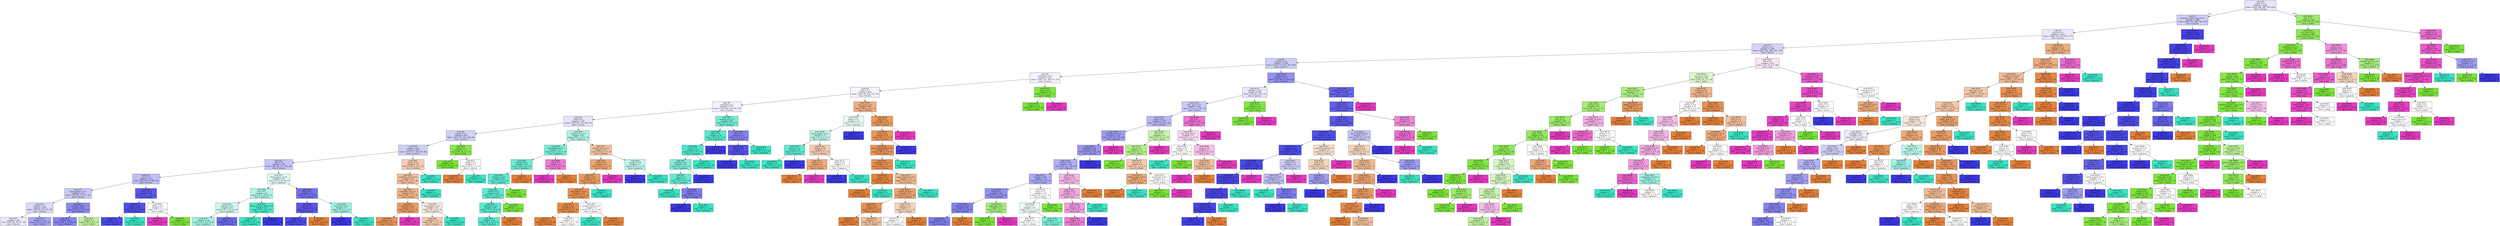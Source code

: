 digraph Tree {
node [shape=box, style="filled", color="black"] ;
0 [label=<node &#35;0<br/>cumin &le; 0.5<br/>samples = 2298<br/>value = [412, 568, 290, 769, 259]<br/>class = korean>, fillcolor="#3c39e51e"] ;
1 [label=<node &#35;1<br/>roasted_sesame_seed &le; 0.5<br/>samples = 1860<br/>value = [408, 223, 284, 766, 179]<br/>class = korean>, fillcolor="#3c39e53f"] ;
0 -> 1 [labeldistance=2.5, labelangle=45, headlabel="True"] ;
2 [label=<node &#35;2<br/>starch &le; 0.5<br/>samples = 1622<br/>value = [404, 223, 279, 539, 177]<br/>class = korean>, fillcolor="#3c39e51c"] ;
1 -> 2 ;
3 [label=<node &#35;3<br/>cilantro &le; 0.5<br/>samples = 1408<br/>value = [253, 222, 263, 500, 170]<br/>class = korean>, fillcolor="#3c39e535"] ;
2 -> 3 ;
4 [label=<node &#35;4<br/>cayenne &le; 0.5<br/>samples = 1246<br/>value = [218, 170, 255, 499, 104]<br/>class = korean>, fillcolor="#3c39e53f"] ;
3 -> 4 ;
5 [label=<node &#35;5<br/>cardamom &le; 0.5<br/>samples = 872<br/>value = [183, 121, 240, 271, 57]<br/>class = korean>, fillcolor="#3c39e50d"] ;
4 -> 5 ;
6 [label=<node &#35;6<br/>pork &le; 0.5<br/>samples = 839<br/>value = [183, 89, 240, 271, 56]<br/>class = korean>, fillcolor="#3c39e50d"] ;
5 -> 6 ;
7 [label=<node &#35;7<br/>seaweed &le; 0.5<br/>samples = 770<br/>value = [135, 89, 228, 264, 54]<br/>class = korean>, fillcolor="#3c39e511"] ;
6 -> 7 ;
8 [label=<node &#35;8<br/>wine &le; 0.5<br/>samples = 705<br/>value = [135, 89, 178, 249, 54]<br/>class = korean>, fillcolor="#3c39e522"] ;
7 -> 8 ;
9 [label=<node &#35;9<br/>yogurt &le; 0.5<br/>samples = 624<br/>value = [111, 87, 131, 246, 49]<br/>class = korean>, fillcolor="#3c39e53b"] ;
8 -> 9 ;
10 [label=<node &#35;10<br/>pepper &le; 0.5<br/>samples = 602<br/>value = [110, 67, 130, 246, 49]<br/>class = korean>, fillcolor="#3c39e53f"] ;
9 -> 10 ;
11 [label=<node &#35;11<br/>sake &le; 0.5<br/>samples = 555<br/>value = [84, 66, 117, 245, 43]<br/>class = korean>, fillcolor="#3c39e54b"] ;
10 -> 11 ;
12 [label=<node &#35;12<br/>nut &le; 0.5<br/>samples = 473<br/>value = [81, 66, 74, 209, 43]<br/>class = korean>, fillcolor="#3c39e553"] ;
11 -> 12 ;
13 [label=<node &#35;13<br/>black_pepper &le; 0.5<br/>samples = 433<br/>value = [78, 65, 73, 175, 42]<br/>class = korean>, fillcolor="#3c39e546"] ;
12 -> 13 ;
14 [label=<node &#35;14<br/>soybean &le; 0.5<br/>samples = 340<br/>value = [63, 62, 63, 114, 38]<br/>class = korean>, fillcolor="#3c39e52f"] ;
13 -> 14 ;
15 [label=<node &#35;15<br/>samples = 296<br/>value = [63, 62, 50, 87, 34]<br/>class = korean>, fillcolor="#3c39e51a"] ;
14 -> 15 ;
16 [label=<node &#35;16<br/>samples = 44<br/>value = [0, 0, 13, 27, 4]<br/>class = korean>, fillcolor="#3c39e573"] ;
14 -> 16 ;
17 [label=<node &#35;17<br/>turmeric &le; 0.5<br/>samples = 93<br/>value = [15, 3, 10, 61, 4]<br/>class = korean>, fillcolor="#3c39e596"] ;
13 -> 17 ;
18 [label=<node &#35;18<br/>samples = 90<br/>value = [15, 1, 10, 61, 3]<br/>class = korean>, fillcolor="#3c39e59c"] ;
17 -> 18 ;
19 [label=<node &#35;19<br/>samples = 3<br/>value = [0, 2, 0, 0, 1]<br/>class = indian>, fillcolor="#7be5397f"] ;
17 -> 19 ;
20 [label=<node &#35;20<br/>cashew &le; 0.5<br/>samples = 40<br/>value = [3, 1, 1, 34, 1]<br/>class = korean>, fillcolor="#3c39e5d6"] ;
12 -> 20 ;
21 [label=<node &#35;21<br/>sherry &le; 0.5<br/>samples = 38<br/>value = [3, 0, 1, 34, 0]<br/>class = korean>, fillcolor="#3c39e5e2"] ;
20 -> 21 ;
22 [label=<node &#35;22<br/>samples = 37<br/>value = [3, 0, 0, 34, 0]<br/>class = korean>, fillcolor="#3c39e5e9"] ;
21 -> 22 ;
23 [label=<node &#35;23<br/>samples = 1<br/>value = [0, 0, 1, 0, 0]<br/>class = japanese>, fillcolor="#39e5c5ff"] ;
21 -> 23 ;
24 [label=<node &#35;24<br/>butter &le; 0.5<br/>samples = 2<br/>value = [0, 1, 0, 0, 1]<br/>class = indian>, fillcolor="#7be53900"] ;
20 -> 24 ;
25 [label=<node &#35;25<br/>samples = 1<br/>value = [0, 0, 0, 0, 1]<br/>class = thai>, fillcolor="#e539c0ff"] ;
24 -> 25 ;
26 [label=<node &#35;26<br/>samples = 1<br/>value = [0, 1, 0, 0, 0]<br/>class = indian>, fillcolor="#7be539ff"] ;
24 -> 26 ;
27 [label=<node &#35;27<br/>black_pepper &le; 0.5<br/>samples = 82<br/>value = [3, 0, 43, 36, 0]<br/>class = japanese>, fillcolor="#39e5c527"] ;
11 -> 27 ;
28 [label=<node &#35;28<br/>rice &le; 0.5<br/>samples = 65<br/>value = [2, 0, 40, 23, 0]<br/>class = japanese>, fillcolor="#39e5c567"] ;
27 -> 28 ;
29 [label=<node &#35;29<br/>soybean &le; 0.5<br/>samples = 54<br/>value = [2, 0, 30, 22, 0]<br/>class = japanese>, fillcolor="#39e5c540"] ;
28 -> 29 ;
30 [label=<node &#35;30<br/>samples = 44<br/>value = [2, 0, 28, 14, 0]<br/>class = japanese>, fillcolor="#39e5c577"] ;
29 -> 30 ;
31 [label=<node &#35;31<br/>samples = 10<br/>value = [0, 0, 2, 8, 0]<br/>class = korean>, fillcolor="#3c39e5bf"] ;
29 -> 31 ;
32 [label=<node &#35;32<br/>black_sesame_seed &le; 0.5<br/>samples = 11<br/>value = [0, 0, 10, 1, 0]<br/>class = japanese>, fillcolor="#39e5c5e6"] ;
28 -> 32 ;
33 [label=<node &#35;33<br/>samples = 10<br/>value = [0, 0, 10, 0, 0]<br/>class = japanese>, fillcolor="#39e5c5ff"] ;
32 -> 33 ;
34 [label=<node &#35;34<br/>samples = 1<br/>value = [0, 0, 0, 1, 0]<br/>class = korean>, fillcolor="#3c39e5ff"] ;
32 -> 34 ;
35 [label=<node &#35;35<br/>kelp &le; 0.5<br/>samples = 17<br/>value = [1, 0, 3, 13, 0]<br/>class = korean>, fillcolor="#3c39e5b6"] ;
27 -> 35 ;
36 [label=<node &#35;36<br/>nira &le; 0.5<br/>samples = 14<br/>value = [1, 0, 1, 12, 0]<br/>class = korean>, fillcolor="#3c39e5d8"] ;
35 -> 36 ;
37 [label=<node &#35;37<br/>samples = 13<br/>value = [0, 0, 1, 12, 0]<br/>class = korean>, fillcolor="#3c39e5ea"] ;
36 -> 37 ;
38 [label=<node &#35;38<br/>samples = 1<br/>value = [1, 0, 0, 0, 0]<br/>class = chinese>, fillcolor="#e58139ff"] ;
36 -> 38 ;
39 [label=<node &#35;39<br/>soy_sauce &le; 0.5<br/>samples = 3<br/>value = [0, 0, 2, 1, 0]<br/>class = japanese>, fillcolor="#39e5c57f"] ;
35 -> 39 ;
40 [label=<node &#35;40<br/>samples = 1<br/>value = [0, 0, 0, 1, 0]<br/>class = korean>, fillcolor="#3c39e5ff"] ;
39 -> 40 ;
41 [label=<node &#35;41<br/>samples = 2<br/>value = [0, 0, 2, 0, 0]<br/>class = japanese>, fillcolor="#39e5c5ff"] ;
39 -> 41 ;
42 [label=<node &#35;42<br/>barley &le; 0.5<br/>samples = 47<br/>value = [26, 1, 13, 1, 6]<br/>class = chinese>, fillcolor="#e5813962"] ;
10 -> 42 ;
43 [label=<node &#35;43<br/>mandarin_peel &le; 0.5<br/>samples = 43<br/>value = [26, 1, 9, 1, 6]<br/>class = chinese>, fillcolor="#e581397f"] ;
42 -> 43 ;
44 [label=<node &#35;44<br/>vegetable_oil &le; 0.5<br/>samples = 40<br/>value = [26, 1, 6, 1, 6]<br/>class = chinese>, fillcolor="#e5813996"] ;
43 -> 44 ;
45 [label=<node &#35;45<br/>turmeric &le; 0.5<br/>samples = 22<br/>value = [18, 0, 0, 1, 3]<br/>class = chinese>, fillcolor="#e58139c9"] ;
44 -> 45 ;
46 [label=<node &#35;46<br/>samples = 21<br/>value = [18, 0, 0, 1, 2]<br/>class = chinese>, fillcolor="#e58139d7"] ;
45 -> 46 ;
47 [label=<node &#35;47<br/>samples = 1<br/>value = [0, 0, 0, 0, 1]<br/>class = thai>, fillcolor="#e539c0ff"] ;
45 -> 47 ;
48 [label=<node &#35;48<br/>bell_pepper &le; 0.5<br/>samples = 18<br/>value = [8, 1, 6, 0, 3]<br/>class = chinese>, fillcolor="#e581392a"] ;
44 -> 48 ;
49 [label=<node &#35;49<br/>samples = 15<br/>value = [8, 1, 3, 0, 3]<br/>class = chinese>, fillcolor="#e581396a"] ;
48 -> 49 ;
50 [label=<node &#35;50<br/>samples = 3<br/>value = [0, 0, 3, 0, 0]<br/>class = japanese>, fillcolor="#39e5c5ff"] ;
48 -> 50 ;
51 [label=<node &#35;51<br/>samples = 3<br/>value = [0, 0, 3, 0, 0]<br/>class = japanese>, fillcolor="#39e5c5ff"] ;
43 -> 51 ;
52 [label=<node &#35;52<br/>samples = 4<br/>value = [0, 0, 4, 0, 0]<br/>class = japanese>, fillcolor="#39e5c5ff"] ;
42 -> 52 ;
53 [label=<node &#35;53<br/>egg &le; 0.5<br/>samples = 22<br/>value = [1, 20, 1, 0, 0]<br/>class = indian>, fillcolor="#7be539e7"] ;
9 -> 53 ;
54 [label=<node &#35;54<br/>samples = 20<br/>value = [0, 20, 0, 0, 0]<br/>class = indian>, fillcolor="#7be539ff"] ;
53 -> 54 ;
55 [label=<node &#35;55<br/>vanilla &le; 0.5<br/>samples = 2<br/>value = [1, 0, 1, 0, 0]<br/>class = chinese>, fillcolor="#e5813900"] ;
53 -> 55 ;
56 [label=<node &#35;56<br/>samples = 1<br/>value = [1, 0, 0, 0, 0]<br/>class = chinese>, fillcolor="#e58139ff"] ;
55 -> 56 ;
57 [label=<node &#35;57<br/>samples = 1<br/>value = [0, 0, 1, 0, 0]<br/>class = japanese>, fillcolor="#39e5c5ff"] ;
55 -> 57 ;
58 [label=<node &#35;58<br/>sesame_oil &le; 0.5<br/>samples = 81<br/>value = [24, 2, 47, 3, 5]<br/>class = japanese>, fillcolor="#39e5c567"] ;
8 -> 58 ;
59 [label=<node &#35;59<br/>bell_pepper &le; 0.5<br/>samples = 57<br/>value = [10, 2, 42, 0, 3]<br/>class = japanese>, fillcolor="#39e5c5ae"] ;
58 -> 59 ;
60 [label=<node &#35;60<br/>peanut &le; 0.5<br/>samples = 53<br/>value = [9, 2, 42, 0, 0]<br/>class = japanese>, fillcolor="#39e5c5bf"] ;
59 -> 60 ;
61 [label=<node &#35;61<br/>raspberry &le; 0.5<br/>samples = 51<br/>value = [7, 2, 42, 0, 0]<br/>class = japanese>, fillcolor="#39e5c5cb"] ;
60 -> 61 ;
62 [label=<node &#35;62<br/>currant &le; 0.5<br/>samples = 50<br/>value = [7, 1, 42, 0, 0]<br/>class = japanese>, fillcolor="#39e5c5d0"] ;
61 -> 62 ;
63 [label=<node &#35;63<br/>vegetable &le; 0.5<br/>samples = 49<br/>value = [7, 0, 42, 0, 0]<br/>class = japanese>, fillcolor="#39e5c5d4"] ;
62 -> 63 ;
64 [label=<node &#35;64<br/>samples = 48<br/>value = [6, 0, 42, 0, 0]<br/>class = japanese>, fillcolor="#39e5c5db"] ;
63 -> 64 ;
65 [label=<node &#35;65<br/>samples = 1<br/>value = [1, 0, 0, 0, 0]<br/>class = chinese>, fillcolor="#e58139ff"] ;
63 -> 65 ;
66 [label=<node &#35;66<br/>samples = 1<br/>value = [0, 1, 0, 0, 0]<br/>class = indian>, fillcolor="#7be539ff"] ;
62 -> 66 ;
67 [label=<node &#35;67<br/>samples = 1<br/>value = [0, 1, 0, 0, 0]<br/>class = indian>, fillcolor="#7be539ff"] ;
61 -> 67 ;
68 [label=<node &#35;68<br/>samples = 2<br/>value = [2, 0, 0, 0, 0]<br/>class = chinese>, fillcolor="#e58139ff"] ;
60 -> 68 ;
69 [label=<node &#35;69<br/>pea &le; 0.5<br/>samples = 4<br/>value = [1, 0, 0, 0, 3]<br/>class = thai>, fillcolor="#e539c0aa"] ;
59 -> 69 ;
70 [label=<node &#35;70<br/>samples = 3<br/>value = [0, 0, 0, 0, 3]<br/>class = thai>, fillcolor="#e539c0ff"] ;
69 -> 70 ;
71 [label=<node &#35;71<br/>samples = 1<br/>value = [1, 0, 0, 0, 0]<br/>class = chinese>, fillcolor="#e58139ff"] ;
69 -> 71 ;
72 [label=<node &#35;72<br/>sesame_seed &le; 0.5<br/>samples = 24<br/>value = [14, 0, 5, 3, 2]<br/>class = chinese>, fillcolor="#e5813979"] ;
58 -> 72 ;
73 [label=<node &#35;73<br/>honey &le; 0.5<br/>samples = 19<br/>value = [14, 0, 2, 1, 2]<br/>class = chinese>, fillcolor="#e58139b4"] ;
72 -> 73 ;
74 [label=<node &#35;74<br/>barley &le; 0.5<br/>samples = 17<br/>value = [14, 0, 2, 1, 0]<br/>class = chinese>, fillcolor="#e58139cc"] ;
73 -> 74 ;
75 [label=<node &#35;75<br/>bell_pepper &le; 0.5<br/>samples = 16<br/>value = [14, 0, 1, 1, 0]<br/>class = chinese>, fillcolor="#e58139dd"] ;
74 -> 75 ;
76 [label=<node &#35;76<br/>shrimp &le; 0.5<br/>samples = 14<br/>value = [13, 0, 0, 1, 0]<br/>class = chinese>, fillcolor="#e58139eb"] ;
75 -> 76 ;
77 [label=<node &#35;77<br/>samples = 12<br/>value = [12, 0, 0, 0, 0]<br/>class = chinese>, fillcolor="#e58139ff"] ;
76 -> 77 ;
78 [label=<node &#35;78<br/>samples = 2<br/>value = [1, 0, 0, 1, 0]<br/>class = chinese>, fillcolor="#e5813900"] ;
76 -> 78 ;
79 [label=<node &#35;79<br/>chicken_broth &le; 0.5<br/>samples = 2<br/>value = [1, 0, 1, 0, 0]<br/>class = chinese>, fillcolor="#e5813900"] ;
75 -> 79 ;
80 [label=<node &#35;80<br/>samples = 1<br/>value = [0, 0, 1, 0, 0]<br/>class = japanese>, fillcolor="#39e5c5ff"] ;
79 -> 80 ;
81 [label=<node &#35;81<br/>samples = 1<br/>value = [1, 0, 0, 0, 0]<br/>class = chinese>, fillcolor="#e58139ff"] ;
79 -> 81 ;
82 [label=<node &#35;82<br/>samples = 1<br/>value = [0, 0, 1, 0, 0]<br/>class = japanese>, fillcolor="#39e5c5ff"] ;
74 -> 82 ;
83 [label=<node &#35;83<br/>samples = 2<br/>value = [0, 0, 0, 0, 2]<br/>class = thai>, fillcolor="#e539c0ff"] ;
73 -> 83 ;
84 [label=<node &#35;84<br/>vinegar &le; 0.5<br/>samples = 5<br/>value = [0, 0, 3, 2, 0]<br/>class = japanese>, fillcolor="#39e5c555"] ;
72 -> 84 ;
85 [label=<node &#35;85<br/>samples = 2<br/>value = [0, 0, 0, 2, 0]<br/>class = korean>, fillcolor="#3c39e5ff"] ;
84 -> 85 ;
86 [label=<node &#35;86<br/>samples = 3<br/>value = [0, 0, 3, 0, 0]<br/>class = japanese>, fillcolor="#39e5c5ff"] ;
84 -> 86 ;
87 [label=<node &#35;87<br/>sesame_oil &le; 0.5<br/>samples = 65<br/>value = [0, 0, 50, 15, 0]<br/>class = japanese>, fillcolor="#39e5c5b3"] ;
7 -> 87 ;
88 [label=<node &#35;88<br/>beef &le; 0.5<br/>samples = 54<br/>value = [0, 0, 47, 7, 0]<br/>class = japanese>, fillcolor="#39e5c5d9"] ;
87 -> 88 ;
89 [label=<node &#35;89<br/>rice &le; 0.5<br/>samples = 52<br/>value = [0, 0, 47, 5, 0]<br/>class = japanese>, fillcolor="#39e5c5e4"] ;
88 -> 89 ;
90 [label=<node &#35;90<br/>soybean &le; 0.5<br/>samples = 19<br/>value = [0, 0, 14, 5, 0]<br/>class = japanese>, fillcolor="#39e5c5a4"] ;
89 -> 90 ;
91 [label=<node &#35;91<br/>egg &le; 0.5<br/>samples = 17<br/>value = [0, 0, 14, 3, 0]<br/>class = japanese>, fillcolor="#39e5c5c8"] ;
90 -> 91 ;
92 [label=<node &#35;92<br/>samples = 13<br/>value = [0, 0, 13, 0, 0]<br/>class = japanese>, fillcolor="#39e5c5ff"] ;
91 -> 92 ;
93 [label=<node &#35;93<br/>squid &le; 0.5<br/>samples = 4<br/>value = [0, 0, 1, 3, 0]<br/>class = korean>, fillcolor="#3c39e5aa"] ;
91 -> 93 ;
94 [label=<node &#35;94<br/>samples = 3<br/>value = [0, 0, 0, 3, 0]<br/>class = korean>, fillcolor="#3c39e5ff"] ;
93 -> 94 ;
95 [label=<node &#35;95<br/>samples = 1<br/>value = [0, 0, 1, 0, 0]<br/>class = japanese>, fillcolor="#39e5c5ff"] ;
93 -> 95 ;
96 [label=<node &#35;96<br/>samples = 2<br/>value = [0, 0, 0, 2, 0]<br/>class = korean>, fillcolor="#3c39e5ff"] ;
90 -> 96 ;
97 [label=<node &#35;97<br/>samples = 33<br/>value = [0, 0, 33, 0, 0]<br/>class = japanese>, fillcolor="#39e5c5ff"] ;
89 -> 97 ;
98 [label=<node &#35;98<br/>samples = 2<br/>value = [0, 0, 0, 2, 0]<br/>class = korean>, fillcolor="#3c39e5ff"] ;
88 -> 98 ;
99 [label=<node &#35;99<br/>wine &le; 0.5<br/>samples = 11<br/>value = [0, 0, 3, 8, 0]<br/>class = korean>, fillcolor="#3c39e59f"] ;
87 -> 99 ;
100 [label=<node &#35;100<br/>lettuce &le; 0.5<br/>samples = 9<br/>value = [0, 0, 1, 8, 0]<br/>class = korean>, fillcolor="#3c39e5df"] ;
99 -> 100 ;
101 [label=<node &#35;101<br/>samples = 8<br/>value = [0, 0, 0, 8, 0]<br/>class = korean>, fillcolor="#3c39e5ff"] ;
100 -> 101 ;
102 [label=<node &#35;102<br/>samples = 1<br/>value = [0, 0, 1, 0, 0]<br/>class = japanese>, fillcolor="#39e5c5ff"] ;
100 -> 102 ;
103 [label=<node &#35;103<br/>samples = 2<br/>value = [0, 0, 2, 0, 0]<br/>class = japanese>, fillcolor="#39e5c5ff"] ;
99 -> 103 ;
104 [label=<node &#35;104<br/>soy_sauce &le; 0.5<br/>samples = 69<br/>value = [48, 0, 12, 7, 2]<br/>class = chinese>, fillcolor="#e58139a1"] ;
6 -> 104 ;
105 [label=<node &#35;105<br/>ginger &le; 0.5<br/>samples = 15<br/>value = [3, 0, 6, 5, 1]<br/>class = japanese>, fillcolor="#39e5c51a"] ;
104 -> 105 ;
106 [label=<node &#35;106<br/>black_pepper &le; 0.5<br/>samples = 12<br/>value = [3, 0, 6, 2, 1]<br/>class = japanese>, fillcolor="#39e5c555"] ;
105 -> 106 ;
107 [label=<node &#35;107<br/>peanut &le; 0.5<br/>samples = 6<br/>value = [0, 0, 5, 1, 0]<br/>class = japanese>, fillcolor="#39e5c5cc"] ;
106 -> 107 ;
108 [label=<node &#35;108<br/>samples = 5<br/>value = [0, 0, 5, 0, 0]<br/>class = japanese>, fillcolor="#39e5c5ff"] ;
107 -> 108 ;
109 [label=<node &#35;109<br/>samples = 1<br/>value = [0, 0, 0, 1, 0]<br/>class = korean>, fillcolor="#3c39e5ff"] ;
107 -> 109 ;
110 [label=<node &#35;110<br/>vinegar &le; 0.5<br/>samples = 6<br/>value = [3, 0, 1, 1, 1]<br/>class = chinese>, fillcolor="#e5813966"] ;
106 -> 110 ;
111 [label=<node &#35;111<br/>shallot &le; 0.5<br/>samples = 4<br/>value = [3, 0, 0, 0, 1]<br/>class = chinese>, fillcolor="#e58139aa"] ;
110 -> 111 ;
112 [label=<node &#35;112<br/>samples = 3<br/>value = [3, 0, 0, 0, 0]<br/>class = chinese>, fillcolor="#e58139ff"] ;
111 -> 112 ;
113 [label=<node &#35;113<br/>samples = 1<br/>value = [0, 0, 0, 0, 1]<br/>class = thai>, fillcolor="#e539c0ff"] ;
111 -> 113 ;
114 [label=<node &#35;114<br/>butter &le; 0.5<br/>samples = 2<br/>value = [0, 0, 1, 1, 0]<br/>class = japanese>, fillcolor="#39e5c500"] ;
110 -> 114 ;
115 [label=<node &#35;115<br/>samples = 1<br/>value = [0, 0, 0, 1, 0]<br/>class = korean>, fillcolor="#3c39e5ff"] ;
114 -> 115 ;
116 [label=<node &#35;116<br/>samples = 1<br/>value = [0, 0, 1, 0, 0]<br/>class = japanese>, fillcolor="#39e5c5ff"] ;
114 -> 116 ;
117 [label=<node &#35;117<br/>samples = 3<br/>value = [0, 0, 0, 3, 0]<br/>class = korean>, fillcolor="#3c39e5ff"] ;
105 -> 117 ;
118 [label=<node &#35;118<br/>crab &le; 0.5<br/>samples = 54<br/>value = [45, 0, 6, 2, 1]<br/>class = chinese>, fillcolor="#e58139cf"] ;
104 -> 118 ;
119 [label=<node &#35;119<br/>yeast &le; 0.5<br/>samples = 53<br/>value = [45, 0, 6, 2, 0]<br/>class = chinese>, fillcolor="#e58139d4"] ;
118 -> 119 ;
120 [label=<node &#35;120<br/>green_bell_pepper &le; 0.5<br/>samples = 52<br/>value = [45, 0, 6, 1, 0]<br/>class = chinese>, fillcolor="#e58139d8"] ;
119 -> 120 ;
121 [label=<node &#35;121<br/>vegetable_oil &le; 0.5<br/>samples = 51<br/>value = [45, 0, 5, 1, 0]<br/>class = chinese>, fillcolor="#e58139de"] ;
120 -> 121 ;
122 [label=<node &#35;122<br/>clam &le; 0.5<br/>samples = 36<br/>value = [35, 0, 1, 0, 0]<br/>class = chinese>, fillcolor="#e58139f8"] ;
121 -> 122 ;
123 [label=<node &#35;123<br/>samples = 35<br/>value = [35, 0, 0, 0, 0]<br/>class = chinese>, fillcolor="#e58139ff"] ;
122 -> 123 ;
124 [label=<node &#35;124<br/>samples = 1<br/>value = [0, 0, 1, 0, 0]<br/>class = japanese>, fillcolor="#39e5c5ff"] ;
122 -> 124 ;
125 [label=<node &#35;125<br/>cane_molasses &le; 0.5<br/>samples = 15<br/>value = [10, 0, 4, 1, 0]<br/>class = chinese>, fillcolor="#e581398b"] ;
121 -> 125 ;
126 [label=<node &#35;126<br/>sesame_oil &le; 0.5<br/>samples = 13<br/>value = [10, 0, 2, 1, 0]<br/>class = chinese>, fillcolor="#e58139b9"] ;
125 -> 126 ;
127 [label=<node &#35;127<br/>sake &le; 0.5<br/>samples = 9<br/>value = [8, 0, 1, 0, 0]<br/>class = chinese>, fillcolor="#e58139df"] ;
126 -> 127 ;
128 [label=<node &#35;128<br/>samples = 6<br/>value = [6, 0, 0, 0, 0]<br/>class = chinese>, fillcolor="#e58139ff"] ;
127 -> 128 ;
129 [label=<node &#35;129<br/>samples = 3<br/>value = [2, 0, 1, 0, 0]<br/>class = chinese>, fillcolor="#e581397f"] ;
127 -> 129 ;
130 [label=<node &#35;130<br/>pepper &le; 0.5<br/>samples = 4<br/>value = [2, 0, 1, 1, 0]<br/>class = chinese>, fillcolor="#e5813955"] ;
126 -> 130 ;
131 [label=<node &#35;131<br/>samples = 2<br/>value = [0, 0, 1, 1, 0]<br/>class = japanese>, fillcolor="#39e5c500"] ;
130 -> 131 ;
132 [label=<node &#35;132<br/>samples = 2<br/>value = [2, 0, 0, 0, 0]<br/>class = chinese>, fillcolor="#e58139ff"] ;
130 -> 132 ;
133 [label=<node &#35;133<br/>samples = 2<br/>value = [0, 0, 2, 0, 0]<br/>class = japanese>, fillcolor="#39e5c5ff"] ;
125 -> 133 ;
134 [label=<node &#35;134<br/>samples = 1<br/>value = [0, 0, 1, 0, 0]<br/>class = japanese>, fillcolor="#39e5c5ff"] ;
120 -> 134 ;
135 [label=<node &#35;135<br/>samples = 1<br/>value = [0, 0, 0, 1, 0]<br/>class = korean>, fillcolor="#3c39e5ff"] ;
119 -> 135 ;
136 [label=<node &#35;136<br/>samples = 1<br/>value = [0, 0, 0, 0, 1]<br/>class = thai>, fillcolor="#e539c0ff"] ;
118 -> 136 ;
137 [label=<node &#35;137<br/>bean &le; 0.5<br/>samples = 33<br/>value = [0, 32, 0, 0, 1]<br/>class = indian>, fillcolor="#7be539f7"] ;
5 -> 137 ;
138 [label=<node &#35;138<br/>samples = 32<br/>value = [0, 32, 0, 0, 0]<br/>class = indian>, fillcolor="#7be539ff"] ;
137 -> 138 ;
139 [label=<node &#35;139<br/>samples = 1<br/>value = [0, 0, 0, 0, 1]<br/>class = thai>, fillcolor="#e539c0ff"] ;
137 -> 139 ;
140 [label=<node &#35;140<br/>scallion &le; 0.5<br/>samples = 374<br/>value = [35, 49, 15, 228, 47]<br/>class = korean>, fillcolor="#3c39e58c"] ;
4 -> 140 ;
141 [label=<node &#35;141<br/>turmeric &le; 0.5<br/>samples = 166<br/>value = [14, 48, 9, 62, 33]<br/>class = korean>, fillcolor="#3c39e51e"] ;
140 -> 141 ;
142 [label=<node &#35;142<br/>lime_juice &le; 0.5<br/>samples = 144<br/>value = [14, 27, 9, 62, 32]<br/>class = korean>, fillcolor="#3c39e544"] ;
141 -> 142 ;
143 [label=<node &#35;143<br/>tomato &le; 0.5<br/>samples = 128<br/>value = [12, 26, 8, 62, 20]<br/>class = korean>, fillcolor="#3c39e55a"] ;
142 -> 143 ;
144 [label=<node &#35;144<br/>lemongrass &le; 0.5<br/>samples = 110<br/>value = [9, 16, 7, 62, 16]<br/>class = korean>, fillcolor="#3c39e57d"] ;
143 -> 144 ;
145 [label=<node &#35;145<br/>vegetable &le; 0.5<br/>samples = 104<br/>value = [9, 16, 7, 62, 10]<br/>class = korean>, fillcolor="#3c39e585"] ;
144 -> 145 ;
146 [label=<node &#35;146<br/>chicken &le; 0.5<br/>samples = 86<br/>value = [9, 16, 7, 44, 10]<br/>class = korean>, fillcolor="#3c39e566"] ;
145 -> 146 ;
147 [label=<node &#35;147<br/>vinegar &le; 0.5<br/>samples = 75<br/>value = [8, 16, 6, 41, 4]<br/>class = korean>, fillcolor="#3c39e56c"] ;
146 -> 147 ;
148 [label=<node &#35;148<br/>seed &le; 0.5<br/>samples = 59<br/>value = [5, 12, 2, 38, 2]<br/>class = korean>, fillcolor="#3c39e58d"] ;
147 -> 148 ;
149 [label=<node &#35;149<br/>peanut_oil &le; 0.5<br/>samples = 55<br/>value = [5, 9, 2, 38, 1]<br/>class = korean>, fillcolor="#3c39e5a1"] ;
148 -> 149 ;
150 [label=<node &#35;150<br/>samples = 53<br/>value = [3, 9, 2, 38, 1]<br/>class = korean>, fillcolor="#3c39e5a8"] ;
149 -> 150 ;
151 [label=<node &#35;151<br/>samples = 2<br/>value = [2, 0, 0, 0, 0]<br/>class = chinese>, fillcolor="#e58139ff"] ;
149 -> 151 ;
152 [label=<node &#35;152<br/>asparagus &le; 0.5<br/>samples = 4<br/>value = [0, 3, 0, 0, 1]<br/>class = indian>, fillcolor="#7be539aa"] ;
148 -> 152 ;
153 [label=<node &#35;153<br/>samples = 3<br/>value = [0, 3, 0, 0, 0]<br/>class = indian>, fillcolor="#7be539ff"] ;
152 -> 153 ;
154 [label=<node &#35;154<br/>samples = 1<br/>value = [0, 0, 0, 0, 1]<br/>class = thai>, fillcolor="#e539c0ff"] ;
152 -> 154 ;
155 [label=<node &#35;155<br/>raisin &le; 0.5<br/>samples = 16<br/>value = [3, 4, 4, 3, 2]<br/>class = indian>, fillcolor="#7be53900"] ;
147 -> 155 ;
156 [label=<node &#35;156<br/>rice &le; 0.5<br/>samples = 13<br/>value = [3, 1, 4, 3, 2]<br/>class = japanese>, fillcolor="#39e5c51a"] ;
155 -> 156 ;
157 [label=<node &#35;157<br/>samples = 9<br/>value = [3, 1, 1, 3, 1]<br/>class = chinese>, fillcolor="#e5813900"] ;
156 -> 157 ;
158 [label=<node &#35;158<br/>samples = 4<br/>value = [0, 0, 3, 0, 1]<br/>class = japanese>, fillcolor="#39e5c5aa"] ;
156 -> 158 ;
159 [label=<node &#35;159<br/>samples = 3<br/>value = [0, 3, 0, 0, 0]<br/>class = indian>, fillcolor="#7be539ff"] ;
155 -> 159 ;
160 [label=<node &#35;160<br/>sherry &le; 0.5<br/>samples = 11<br/>value = [1, 0, 1, 3, 6]<br/>class = thai>, fillcolor="#e539c060"] ;
146 -> 160 ;
161 [label=<node &#35;161<br/>shiitake &le; 0.5<br/>samples = 10<br/>value = [0, 0, 1, 3, 6]<br/>class = thai>, fillcolor="#e539c06d"] ;
160 -> 161 ;
162 [label=<node &#35;162<br/>lemon &le; 0.5<br/>samples = 9<br/>value = [0, 0, 0, 3, 6]<br/>class = thai>, fillcolor="#e539c07f"] ;
161 -> 162 ;
163 [label=<node &#35;163<br/>samples = 8<br/>value = [0, 0, 0, 2, 6]<br/>class = thai>, fillcolor="#e539c0aa"] ;
162 -> 163 ;
164 [label=<node &#35;164<br/>samples = 1<br/>value = [0, 0, 0, 1, 0]<br/>class = korean>, fillcolor="#3c39e5ff"] ;
162 -> 164 ;
165 [label=<node &#35;165<br/>samples = 1<br/>value = [0, 0, 1, 0, 0]<br/>class = japanese>, fillcolor="#39e5c5ff"] ;
161 -> 165 ;
166 [label=<node &#35;166<br/>samples = 1<br/>value = [1, 0, 0, 0, 0]<br/>class = chinese>, fillcolor="#e58139ff"] ;
160 -> 166 ;
167 [label=<node &#35;167<br/>samples = 18<br/>value = [0, 0, 0, 18, 0]<br/>class = korean>, fillcolor="#3c39e5ff"] ;
145 -> 167 ;
168 [label=<node &#35;168<br/>samples = 6<br/>value = [0, 0, 0, 0, 6]<br/>class = thai>, fillcolor="#e539c0ff"] ;
144 -> 168 ;
169 [label=<node &#35;169<br/>fish &le; 0.5<br/>samples = 18<br/>value = [3, 10, 1, 0, 4]<br/>class = indian>, fillcolor="#7be5396d"] ;
143 -> 169 ;
170 [label=<node &#35;170<br/>corn &le; 0.5<br/>samples = 15<br/>value = [3, 10, 1, 0, 1]<br/>class = indian>, fillcolor="#7be53995"] ;
169 -> 170 ;
171 [label=<node &#35;171<br/>samples = 9<br/>value = [0, 9, 0, 0, 0]<br/>class = indian>, fillcolor="#7be539ff"] ;
170 -> 171 ;
172 [label=<node &#35;172<br/>nut &le; 0.5<br/>samples = 6<br/>value = [3, 1, 1, 0, 1]<br/>class = chinese>, fillcolor="#e5813966"] ;
170 -> 172 ;
173 [label=<node &#35;173<br/>black_pepper &le; 0.5<br/>samples = 4<br/>value = [3, 0, 1, 0, 0]<br/>class = chinese>, fillcolor="#e58139aa"] ;
172 -> 173 ;
174 [label=<node &#35;174<br/>samples = 3<br/>value = [3, 0, 0, 0, 0]<br/>class = chinese>, fillcolor="#e58139ff"] ;
173 -> 174 ;
175 [label=<node &#35;175<br/>samples = 1<br/>value = [0, 0, 1, 0, 0]<br/>class = japanese>, fillcolor="#39e5c5ff"] ;
173 -> 175 ;
176 [label=<node &#35;176<br/>mushroom &le; 0.5<br/>samples = 2<br/>value = [0, 1, 0, 0, 1]<br/>class = indian>, fillcolor="#7be53900"] ;
172 -> 176 ;
177 [label=<node &#35;177<br/>samples = 1<br/>value = [0, 1, 0, 0, 0]<br/>class = indian>, fillcolor="#7be539ff"] ;
176 -> 177 ;
178 [label=<node &#35;178<br/>samples = 1<br/>value = [0, 0, 0, 0, 1]<br/>class = thai>, fillcolor="#e539c0ff"] ;
176 -> 178 ;
179 [label=<node &#35;179<br/>samples = 3<br/>value = [0, 0, 0, 0, 3]<br/>class = thai>, fillcolor="#e539c0ff"] ;
169 -> 179 ;
180 [label=<node &#35;180<br/>fish &le; 0.5<br/>samples = 16<br/>value = [2, 1, 1, 0, 12]<br/>class = thai>, fillcolor="#e539c0b6"] ;
142 -> 180 ;
181 [label=<node &#35;181<br/>soy_sauce &le; 0.5<br/>samples = 7<br/>value = [2, 1, 1, 0, 3]<br/>class = thai>, fillcolor="#e539c033"] ;
180 -> 181 ;
182 [label=<node &#35;182<br/>orange &le; 0.5<br/>samples = 2<br/>value = [0, 1, 1, 0, 0]<br/>class = indian>, fillcolor="#7be53900"] ;
181 -> 182 ;
183 [label=<node &#35;183<br/>samples = 1<br/>value = [0, 0, 1, 0, 0]<br/>class = japanese>, fillcolor="#39e5c5ff"] ;
182 -> 183 ;
184 [label=<node &#35;184<br/>samples = 1<br/>value = [0, 1, 0, 0, 0]<br/>class = indian>, fillcolor="#7be539ff"] ;
182 -> 184 ;
185 [label=<node &#35;185<br/>onion &le; 0.5<br/>samples = 5<br/>value = [2, 0, 0, 0, 3]<br/>class = thai>, fillcolor="#e539c055"] ;
181 -> 185 ;
186 [label=<node &#35;186<br/>pepper &le; 0.5<br/>samples = 3<br/>value = [2, 0, 0, 0, 1]<br/>class = chinese>, fillcolor="#e581397f"] ;
185 -> 186 ;
187 [label=<node &#35;187<br/>samples = 1<br/>value = [0, 0, 0, 0, 1]<br/>class = thai>, fillcolor="#e539c0ff"] ;
186 -> 187 ;
188 [label=<node &#35;188<br/>samples = 2<br/>value = [2, 0, 0, 0, 0]<br/>class = chinese>, fillcolor="#e58139ff"] ;
186 -> 188 ;
189 [label=<node &#35;189<br/>samples = 2<br/>value = [0, 0, 0, 0, 2]<br/>class = thai>, fillcolor="#e539c0ff"] ;
185 -> 189 ;
190 [label=<node &#35;190<br/>samples = 9<br/>value = [0, 0, 0, 0, 9]<br/>class = thai>, fillcolor="#e539c0ff"] ;
180 -> 190 ;
191 [label=<node &#35;191<br/>basil &le; 0.5<br/>samples = 22<br/>value = [0, 21, 0, 0, 1]<br/>class = indian>, fillcolor="#7be539f3"] ;
141 -> 191 ;
192 [label=<node &#35;192<br/>samples = 21<br/>value = [0, 21, 0, 0, 0]<br/>class = indian>, fillcolor="#7be539ff"] ;
191 -> 192 ;
193 [label=<node &#35;193<br/>samples = 1<br/>value = [0, 0, 0, 0, 1]<br/>class = thai>, fillcolor="#e539c0ff"] ;
191 -> 193 ;
194 [label=<node &#35;194<br/>peanut_butter &le; 0.5<br/>samples = 208<br/>value = [21, 1, 6, 166, 14]<br/>class = korean>, fillcolor="#3c39e5c6"] ;
140 -> 194 ;
195 [label=<node &#35;195<br/>mint &le; 0.5<br/>samples = 202<br/>value = [21, 1, 6, 166, 8]<br/>class = korean>, fillcolor="#3c39e5cc"] ;
194 -> 195 ;
196 [label=<node &#35;196<br/>vinegar &le; 0.5<br/>samples = 196<br/>value = [21, 0, 5, 166, 4]<br/>class = korean>, fillcolor="#3c39e5d3"] ;
195 -> 196 ;
197 [label=<node &#35;197<br/>bean &le; 0.5<br/>samples = 169<br/>value = [11, 0, 4, 151, 3]<br/>class = korean>, fillcolor="#3c39e5e2"] ;
196 -> 197 ;
198 [label=<node &#35;198<br/>chicken &le; 0.5<br/>samples = 163<br/>value = [8, 0, 4, 149, 2]<br/>class = korean>, fillcolor="#3c39e5e8"] ;
197 -> 198 ;
199 [label=<node &#35;199<br/>basil &le; 0.5<br/>samples = 157<br/>value = [8, 0, 2, 146, 1]<br/>class = korean>, fillcolor="#3c39e5ec"] ;
198 -> 199 ;
200 [label=<node &#35;200<br/>roasted_peanut &le; 0.5<br/>samples = 156<br/>value = [8, 0, 2, 146, 0]<br/>class = korean>, fillcolor="#3c39e5ee"] ;
199 -> 200 ;
201 [label=<node &#35;201<br/>olive_oil &le; 0.5<br/>samples = 155<br/>value = [8, 0, 1, 146, 0]<br/>class = korean>, fillcolor="#3c39e5ef"] ;
200 -> 201 ;
202 [label=<node &#35;202<br/>sherry &le; 0.5<br/>samples = 154<br/>value = [8, 0, 0, 146, 0]<br/>class = korean>, fillcolor="#3c39e5f1"] ;
201 -> 202 ;
203 [label=<node &#35;203<br/>samples = 153<br/>value = [7, 0, 0, 146, 0]<br/>class = korean>, fillcolor="#3c39e5f3"] ;
202 -> 203 ;
204 [label=<node &#35;204<br/>samples = 1<br/>value = [1, 0, 0, 0, 0]<br/>class = chinese>, fillcolor="#e58139ff"] ;
202 -> 204 ;
205 [label=<node &#35;205<br/>samples = 1<br/>value = [0, 0, 1, 0, 0]<br/>class = japanese>, fillcolor="#39e5c5ff"] ;
201 -> 205 ;
206 [label=<node &#35;206<br/>samples = 1<br/>value = [0, 0, 1, 0, 0]<br/>class = japanese>, fillcolor="#39e5c5ff"] ;
200 -> 206 ;
207 [label=<node &#35;207<br/>samples = 1<br/>value = [0, 0, 0, 0, 1]<br/>class = thai>, fillcolor="#e539c0ff"] ;
199 -> 207 ;
208 [label=<node &#35;208<br/>cashew &le; 0.5<br/>samples = 6<br/>value = [0, 0, 2, 3, 1]<br/>class = korean>, fillcolor="#3c39e540"] ;
198 -> 208 ;
209 [label=<node &#35;209<br/>sesame_oil &le; 0.5<br/>samples = 5<br/>value = [0, 0, 2, 3, 0]<br/>class = korean>, fillcolor="#3c39e555"] ;
208 -> 209 ;
210 [label=<node &#35;210<br/>samples = 1<br/>value = [0, 0, 1, 0, 0]<br/>class = japanese>, fillcolor="#39e5c5ff"] ;
209 -> 210 ;
211 [label=<node &#35;211<br/>wine &le; 0.5<br/>samples = 4<br/>value = [0, 0, 1, 3, 0]<br/>class = korean>, fillcolor="#3c39e5aa"] ;
209 -> 211 ;
212 [label=<node &#35;212<br/>samples = 3<br/>value = [0, 0, 0, 3, 0]<br/>class = korean>, fillcolor="#3c39e5ff"] ;
211 -> 212 ;
213 [label=<node &#35;213<br/>samples = 1<br/>value = [0, 0, 1, 0, 0]<br/>class = japanese>, fillcolor="#39e5c5ff"] ;
211 -> 213 ;
214 [label=<node &#35;214<br/>samples = 1<br/>value = [0, 0, 0, 0, 1]<br/>class = thai>, fillcolor="#e539c0ff"] ;
208 -> 214 ;
215 [label=<node &#35;215<br/>roasted_peanut &le; 0.5<br/>samples = 6<br/>value = [3, 0, 0, 2, 1]<br/>class = chinese>, fillcolor="#e5813940"] ;
197 -> 215 ;
216 [label=<node &#35;216<br/>pork &le; 0.5<br/>samples = 5<br/>value = [3, 0, 0, 2, 0]<br/>class = chinese>, fillcolor="#e5813955"] ;
215 -> 216 ;
217 [label=<node &#35;217<br/>squid &le; 0.5<br/>samples = 3<br/>value = [1, 0, 0, 2, 0]<br/>class = korean>, fillcolor="#3c39e57f"] ;
216 -> 217 ;
218 [label=<node &#35;218<br/>samples = 2<br/>value = [0, 0, 0, 2, 0]<br/>class = korean>, fillcolor="#3c39e5ff"] ;
217 -> 218 ;
219 [label=<node &#35;219<br/>samples = 1<br/>value = [1, 0, 0, 0, 0]<br/>class = chinese>, fillcolor="#e58139ff"] ;
217 -> 219 ;
220 [label=<node &#35;220<br/>samples = 2<br/>value = [2, 0, 0, 0, 0]<br/>class = chinese>, fillcolor="#e58139ff"] ;
216 -> 220 ;
221 [label=<node &#35;221<br/>samples = 1<br/>value = [0, 0, 0, 0, 1]<br/>class = thai>, fillcolor="#e539c0ff"] ;
215 -> 221 ;
222 [label=<node &#35;222<br/>black_pepper &le; 0.5<br/>samples = 27<br/>value = [10, 0, 1, 15, 1]<br/>class = korean>, fillcolor="#3c39e54b"] ;
196 -> 222 ;
223 [label=<node &#35;223<br/>pepper &le; 0.5<br/>samples = 18<br/>value = [10, 0, 1, 6, 1]<br/>class = chinese>, fillcolor="#e5813955"] ;
222 -> 223 ;
224 [label=<node &#35;224<br/>radish &le; 0.5<br/>samples = 15<br/>value = [10, 0, 0, 4, 1]<br/>class = chinese>, fillcolor="#e581398b"] ;
223 -> 224 ;
225 [label=<node &#35;225<br/>tomato &le; 0.5<br/>samples = 13<br/>value = [10, 0, 0, 2, 1]<br/>class = chinese>, fillcolor="#e58139b9"] ;
224 -> 225 ;
226 [label=<node &#35;226<br/>lettuce &le; 0.5<br/>samples = 12<br/>value = [10, 0, 0, 2, 0]<br/>class = chinese>, fillcolor="#e58139cc"] ;
225 -> 226 ;
227 [label=<node &#35;227<br/>white_wine &le; 0.5<br/>samples = 11<br/>value = [10, 0, 0, 1, 0]<br/>class = chinese>, fillcolor="#e58139e6"] ;
226 -> 227 ;
228 [label=<node &#35;228<br/>samples = 8<br/>value = [8, 0, 0, 0, 0]<br/>class = chinese>, fillcolor="#e58139ff"] ;
227 -> 228 ;
229 [label=<node &#35;229<br/>samples = 3<br/>value = [2, 0, 0, 1, 0]<br/>class = chinese>, fillcolor="#e581397f"] ;
227 -> 229 ;
230 [label=<node &#35;230<br/>samples = 1<br/>value = [0, 0, 0, 1, 0]<br/>class = korean>, fillcolor="#3c39e5ff"] ;
226 -> 230 ;
231 [label=<node &#35;231<br/>samples = 1<br/>value = [0, 0, 0, 0, 1]<br/>class = thai>, fillcolor="#e539c0ff"] ;
225 -> 231 ;
232 [label=<node &#35;232<br/>samples = 2<br/>value = [0, 0, 0, 2, 0]<br/>class = korean>, fillcolor="#3c39e5ff"] ;
224 -> 232 ;
233 [label=<node &#35;233<br/>wheat &le; 0.5<br/>samples = 3<br/>value = [0, 0, 1, 2, 0]<br/>class = korean>, fillcolor="#3c39e57f"] ;
223 -> 233 ;
234 [label=<node &#35;234<br/>samples = 1<br/>value = [0, 0, 1, 0, 0]<br/>class = japanese>, fillcolor="#39e5c5ff"] ;
233 -> 234 ;
235 [label=<node &#35;235<br/>samples = 2<br/>value = [0, 0, 0, 2, 0]<br/>class = korean>, fillcolor="#3c39e5ff"] ;
233 -> 235 ;
236 [label=<node &#35;236<br/>samples = 9<br/>value = [0, 0, 0, 9, 0]<br/>class = korean>, fillcolor="#3c39e5ff"] ;
222 -> 236 ;
237 [label=<node &#35;237<br/>chive &le; 0.5<br/>samples = 6<br/>value = [0, 1, 1, 0, 4]<br/>class = thai>, fillcolor="#e539c099"] ;
195 -> 237 ;
238 [label=<node &#35;238<br/>coconut &le; 0.5<br/>samples = 5<br/>value = [0, 0, 1, 0, 4]<br/>class = thai>, fillcolor="#e539c0bf"] ;
237 -> 238 ;
239 [label=<node &#35;239<br/>samples = 4<br/>value = [0, 0, 0, 0, 4]<br/>class = thai>, fillcolor="#e539c0ff"] ;
238 -> 239 ;
240 [label=<node &#35;240<br/>samples = 1<br/>value = [0, 0, 1, 0, 0]<br/>class = japanese>, fillcolor="#39e5c5ff"] ;
238 -> 240 ;
241 [label=<node &#35;241<br/>samples = 1<br/>value = [0, 1, 0, 0, 0]<br/>class = indian>, fillcolor="#7be539ff"] ;
237 -> 241 ;
242 [label=<node &#35;242<br/>samples = 6<br/>value = [0, 0, 0, 0, 6]<br/>class = thai>, fillcolor="#e539c0ff"] ;
194 -> 242 ;
243 [label=<node &#35;243<br/>fish &le; 0.5<br/>samples = 162<br/>value = [35, 52, 8, 1, 66]<br/>class = thai>, fillcolor="#e539c020"] ;
3 -> 243 ;
244 [label=<node &#35;244<br/>soy_sauce &le; 0.5<br/>samples = 106<br/>value = [31, 50, 7, 0, 18]<br/>class = indian>, fillcolor="#7be53941"] ;
243 -> 244 ;
245 [label=<node &#35;245<br/>sesame_oil &le; 0.5<br/>samples = 73<br/>value = [9, 50, 3, 0, 11]<br/>class = indian>, fillcolor="#7be539a0"] ;
244 -> 245 ;
246 [label=<node &#35;246<br/>shrimp &le; 0.5<br/>samples = 67<br/>value = [4, 50, 2, 0, 11]<br/>class = indian>, fillcolor="#7be539b2"] ;
245 -> 246 ;
247 [label=<node &#35;247<br/>wine &le; 0.5<br/>samples = 60<br/>value = [4, 48, 1, 0, 7]<br/>class = indian>, fillcolor="#7be539c5"] ;
246 -> 247 ;
248 [label=<node &#35;248<br/>bean &le; 0.5<br/>samples = 58<br/>value = [4, 48, 1, 0, 5]<br/>class = indian>, fillcolor="#7be539cf"] ;
247 -> 248 ;
249 [label=<node &#35;249<br/>rice &le; 0.5<br/>samples = 52<br/>value = [1, 45, 1, 0, 5]<br/>class = indian>, fillcolor="#7be539d9"] ;
248 -> 249 ;
250 [label=<node &#35;250<br/>beef &le; 0.5<br/>samples = 42<br/>value = [0, 40, 0, 0, 2]<br/>class = indian>, fillcolor="#7be539f2"] ;
249 -> 250 ;
251 [label=<node &#35;251<br/>scallion &le; 0.5<br/>samples = 41<br/>value = [0, 40, 0, 0, 1]<br/>class = indian>, fillcolor="#7be539f9"] ;
250 -> 251 ;
252 [label=<node &#35;252<br/>samples = 36<br/>value = [0, 36, 0, 0, 0]<br/>class = indian>, fillcolor="#7be539ff"] ;
251 -> 252 ;
253 [label=<node &#35;253<br/>bread &le; 0.5<br/>samples = 5<br/>value = [0, 4, 0, 0, 1]<br/>class = indian>, fillcolor="#7be539bf"] ;
251 -> 253 ;
254 [label=<node &#35;254<br/>samples = 4<br/>value = [0, 4, 0, 0, 0]<br/>class = indian>, fillcolor="#7be539ff"] ;
253 -> 254 ;
255 [label=<node &#35;255<br/>samples = 1<br/>value = [0, 0, 0, 0, 1]<br/>class = thai>, fillcolor="#e539c0ff"] ;
253 -> 255 ;
256 [label=<node &#35;256<br/>samples = 1<br/>value = [0, 0, 0, 0, 1]<br/>class = thai>, fillcolor="#e539c0ff"] ;
250 -> 256 ;
257 [label=<node &#35;257<br/>sake &le; 0.5<br/>samples = 10<br/>value = [1, 5, 1, 0, 3]<br/>class = indian>, fillcolor="#7be53949"] ;
249 -> 257 ;
258 [label=<node &#35;258<br/>scallop &le; 0.5<br/>samples = 9<br/>value = [1, 5, 0, 0, 3]<br/>class = indian>, fillcolor="#7be53955"] ;
257 -> 258 ;
259 [label=<node &#35;259<br/>ginger &le; 0.5<br/>samples = 8<br/>value = [0, 5, 0, 0, 3]<br/>class = indian>, fillcolor="#7be53966"] ;
258 -> 259 ;
260 [label=<node &#35;260<br/>garlic &le; 0.5<br/>samples = 5<br/>value = [0, 2, 0, 0, 3]<br/>class = thai>, fillcolor="#e539c055"] ;
259 -> 260 ;
261 [label=<node &#35;261<br/>samples = 3<br/>value = [0, 2, 0, 0, 1]<br/>class = indian>, fillcolor="#7be5397f"] ;
260 -> 261 ;
262 [label=<node &#35;262<br/>samples = 2<br/>value = [0, 0, 0, 0, 2]<br/>class = thai>, fillcolor="#e539c0ff"] ;
260 -> 262 ;
263 [label=<node &#35;263<br/>samples = 3<br/>value = [0, 3, 0, 0, 0]<br/>class = indian>, fillcolor="#7be539ff"] ;
259 -> 263 ;
264 [label=<node &#35;264<br/>samples = 1<br/>value = [1, 0, 0, 0, 0]<br/>class = chinese>, fillcolor="#e58139ff"] ;
258 -> 264 ;
265 [label=<node &#35;265<br/>samples = 1<br/>value = [0, 0, 1, 0, 0]<br/>class = japanese>, fillcolor="#39e5c5ff"] ;
257 -> 265 ;
266 [label=<node &#35;266<br/>carrot &le; 0.5<br/>samples = 6<br/>value = [3, 3, 0, 0, 0]<br/>class = chinese>, fillcolor="#e5813900"] ;
248 -> 266 ;
267 [label=<node &#35;267<br/>scallop &le; 0.5<br/>samples = 4<br/>value = [3, 1, 0, 0, 0]<br/>class = chinese>, fillcolor="#e58139aa"] ;
266 -> 267 ;
268 [label=<node &#35;268<br/>samples = 3<br/>value = [3, 0, 0, 0, 0]<br/>class = chinese>, fillcolor="#e58139ff"] ;
267 -> 268 ;
269 [label=<node &#35;269<br/>samples = 1<br/>value = [0, 1, 0, 0, 0]<br/>class = indian>, fillcolor="#7be539ff"] ;
267 -> 269 ;
270 [label=<node &#35;270<br/>samples = 2<br/>value = [0, 2, 0, 0, 0]<br/>class = indian>, fillcolor="#7be539ff"] ;
266 -> 270 ;
271 [label=<node &#35;271<br/>samples = 2<br/>value = [0, 0, 0, 0, 2]<br/>class = thai>, fillcolor="#e539c0ff"] ;
247 -> 271 ;
272 [label=<node &#35;272<br/>vegetable_oil &le; 0.5<br/>samples = 7<br/>value = [0, 2, 1, 0, 4]<br/>class = thai>, fillcolor="#e539c066"] ;
246 -> 272 ;
273 [label=<node &#35;273<br/>lemon_juice &le; 0.5<br/>samples = 5<br/>value = [0, 1, 0, 0, 4]<br/>class = thai>, fillcolor="#e539c0bf"] ;
272 -> 273 ;
274 [label=<node &#35;274<br/>samples = 4<br/>value = [0, 0, 0, 0, 4]<br/>class = thai>, fillcolor="#e539c0ff"] ;
273 -> 274 ;
275 [label=<node &#35;275<br/>samples = 1<br/>value = [0, 1, 0, 0, 0]<br/>class = indian>, fillcolor="#7be539ff"] ;
273 -> 275 ;
276 [label=<node &#35;276<br/>lettuce &le; 0.5<br/>samples = 2<br/>value = [0, 1, 1, 0, 0]<br/>class = indian>, fillcolor="#7be53900"] ;
272 -> 276 ;
277 [label=<node &#35;277<br/>samples = 1<br/>value = [0, 1, 0, 0, 0]<br/>class = indian>, fillcolor="#7be539ff"] ;
276 -> 277 ;
278 [label=<node &#35;278<br/>samples = 1<br/>value = [0, 0, 1, 0, 0]<br/>class = japanese>, fillcolor="#39e5c5ff"] ;
276 -> 278 ;
279 [label=<node &#35;279<br/>chicken_broth &le; 0.5<br/>samples = 6<br/>value = [5, 0, 1, 0, 0]<br/>class = chinese>, fillcolor="#e58139cc"] ;
245 -> 279 ;
280 [label=<node &#35;280<br/>samples = 5<br/>value = [5, 0, 0, 0, 0]<br/>class = chinese>, fillcolor="#e58139ff"] ;
279 -> 280 ;
281 [label=<node &#35;281<br/>samples = 1<br/>value = [0, 0, 1, 0, 0]<br/>class = japanese>, fillcolor="#39e5c5ff"] ;
279 -> 281 ;
282 [label=<node &#35;282<br/>scallion &le; 0.5<br/>samples = 33<br/>value = [22, 0, 4, 0, 7]<br/>class = chinese>, fillcolor="#e5813993"] ;
244 -> 282 ;
283 [label=<node &#35;283<br/>chicken &le; 0.5<br/>samples = 15<br/>value = [6, 0, 3, 0, 6]<br/>class = chinese>, fillcolor="#e5813900"] ;
282 -> 283 ;
284 [label=<node &#35;284<br/>cider &le; 0.5<br/>samples = 12<br/>value = [3, 0, 3, 0, 6]<br/>class = thai>, fillcolor="#e539c055"] ;
283 -> 284 ;
285 [label=<node &#35;285<br/>wheat &le; 0.5<br/>samples = 11<br/>value = [2, 0, 3, 0, 6]<br/>class = thai>, fillcolor="#e539c060"] ;
284 -> 285 ;
286 [label=<node &#35;286<br/>black_pepper &le; 0.5<br/>samples = 10<br/>value = [1, 0, 3, 0, 6]<br/>class = thai>, fillcolor="#e539c06d"] ;
285 -> 286 ;
287 [label=<node &#35;287<br/>vinegar &le; 0.5<br/>samples = 9<br/>value = [0, 0, 3, 0, 6]<br/>class = thai>, fillcolor="#e539c07f"] ;
286 -> 287 ;
288 [label=<node &#35;288<br/>garlic &le; 0.5<br/>samples = 6<br/>value = [0, 0, 1, 0, 5]<br/>class = thai>, fillcolor="#e539c0cc"] ;
287 -> 288 ;
289 [label=<node &#35;289<br/>samples = 1<br/>value = [0, 0, 1, 0, 0]<br/>class = japanese>, fillcolor="#39e5c5ff"] ;
288 -> 289 ;
290 [label=<node &#35;290<br/>samples = 5<br/>value = [0, 0, 0, 0, 5]<br/>class = thai>, fillcolor="#e539c0ff"] ;
288 -> 290 ;
291 [label=<node &#35;291<br/>vegetable_oil &le; 0.5<br/>samples = 3<br/>value = [0, 0, 2, 0, 1]<br/>class = japanese>, fillcolor="#39e5c57f"] ;
287 -> 291 ;
292 [label=<node &#35;292<br/>samples = 2<br/>value = [0, 0, 1, 0, 1]<br/>class = japanese>, fillcolor="#39e5c500"] ;
291 -> 292 ;
293 [label=<node &#35;293<br/>samples = 1<br/>value = [0, 0, 1, 0, 0]<br/>class = japanese>, fillcolor="#39e5c5ff"] ;
291 -> 293 ;
294 [label=<node &#35;294<br/>samples = 1<br/>value = [1, 0, 0, 0, 0]<br/>class = chinese>, fillcolor="#e58139ff"] ;
286 -> 294 ;
295 [label=<node &#35;295<br/>samples = 1<br/>value = [1, 0, 0, 0, 0]<br/>class = chinese>, fillcolor="#e58139ff"] ;
285 -> 295 ;
296 [label=<node &#35;296<br/>samples = 1<br/>value = [1, 0, 0, 0, 0]<br/>class = chinese>, fillcolor="#e58139ff"] ;
284 -> 296 ;
297 [label=<node &#35;297<br/>samples = 3<br/>value = [3, 0, 0, 0, 0]<br/>class = chinese>, fillcolor="#e58139ff"] ;
283 -> 297 ;
298 [label=<node &#35;298<br/>wheat &le; 0.5<br/>samples = 18<br/>value = [16, 0, 1, 0, 1]<br/>class = chinese>, fillcolor="#e58139e1"] ;
282 -> 298 ;
299 [label=<node &#35;299<br/>samples = 13<br/>value = [13, 0, 0, 0, 0]<br/>class = chinese>, fillcolor="#e58139ff"] ;
298 -> 299 ;
300 [label=<node &#35;300<br/>carrot &le; 0.5<br/>samples = 5<br/>value = [3, 0, 1, 0, 1]<br/>class = chinese>, fillcolor="#e581397f"] ;
298 -> 300 ;
301 [label=<node &#35;301<br/>black_pepper &le; 0.5<br/>samples = 4<br/>value = [3, 0, 0, 0, 1]<br/>class = chinese>, fillcolor="#e58139aa"] ;
300 -> 301 ;
302 [label=<node &#35;302<br/>samples = 2<br/>value = [2, 0, 0, 0, 0]<br/>class = chinese>, fillcolor="#e58139ff"] ;
301 -> 302 ;
303 [label=<node &#35;303<br/>pea &le; 0.5<br/>samples = 2<br/>value = [1, 0, 0, 0, 1]<br/>class = chinese>, fillcolor="#e5813900"] ;
301 -> 303 ;
304 [label=<node &#35;304<br/>samples = 1<br/>value = [0, 0, 0, 0, 1]<br/>class = thai>, fillcolor="#e539c0ff"] ;
303 -> 304 ;
305 [label=<node &#35;305<br/>samples = 1<br/>value = [1, 0, 0, 0, 0]<br/>class = chinese>, fillcolor="#e58139ff"] ;
303 -> 305 ;
306 [label=<node &#35;306<br/>samples = 1<br/>value = [0, 0, 1, 0, 0]<br/>class = japanese>, fillcolor="#39e5c5ff"] ;
300 -> 306 ;
307 [label=<node &#35;307<br/>sesame_oil &le; 0.5<br/>samples = 56<br/>value = [4, 2, 1, 1, 48]<br/>class = thai>, fillcolor="#e539c0d8"] ;
243 -> 307 ;
308 [label=<node &#35;308<br/>crab &le; 0.5<br/>samples = 49<br/>value = [1, 2, 0, 1, 45]<br/>class = thai>, fillcolor="#e539c0e9"] ;
307 -> 308 ;
309 [label=<node &#35;309<br/>yogurt &le; 0.5<br/>samples = 47<br/>value = [1, 2, 0, 0, 44]<br/>class = thai>, fillcolor="#e539c0ee"] ;
308 -> 309 ;
310 [label=<node &#35;310<br/>cabbage &le; 0.5<br/>samples = 45<br/>value = [1, 1, 0, 0, 43]<br/>class = thai>, fillcolor="#e539c0f3"] ;
309 -> 310 ;
311 [label=<node &#35;311<br/>turmeric &le; 0.5<br/>samples = 42<br/>value = [0, 1, 0, 0, 41]<br/>class = thai>, fillcolor="#e539c0f9"] ;
310 -> 311 ;
312 [label=<node &#35;312<br/>samples = 39<br/>value = [0, 0, 0, 0, 39]<br/>class = thai>, fillcolor="#e539c0ff"] ;
311 -> 312 ;
313 [label=<node &#35;313<br/>tamarind &le; 0.5<br/>samples = 3<br/>value = [0, 1, 0, 0, 2]<br/>class = thai>, fillcolor="#e539c07f"] ;
311 -> 313 ;
314 [label=<node &#35;314<br/>samples = 2<br/>value = [0, 0, 0, 0, 2]<br/>class = thai>, fillcolor="#e539c0ff"] ;
313 -> 314 ;
315 [label=<node &#35;315<br/>samples = 1<br/>value = [0, 1, 0, 0, 0]<br/>class = indian>, fillcolor="#7be539ff"] ;
313 -> 315 ;
316 [label=<node &#35;316<br/>lime_juice &le; 0.5<br/>samples = 3<br/>value = [1, 0, 0, 0, 2]<br/>class = thai>, fillcolor="#e539c07f"] ;
310 -> 316 ;
317 [label=<node &#35;317<br/>samples = 1<br/>value = [1, 0, 0, 0, 0]<br/>class = chinese>, fillcolor="#e58139ff"] ;
316 -> 317 ;
318 [label=<node &#35;318<br/>samples = 2<br/>value = [0, 0, 0, 0, 2]<br/>class = thai>, fillcolor="#e539c0ff"] ;
316 -> 318 ;
319 [label=<node &#35;319<br/>garlic &le; 0.5<br/>samples = 2<br/>value = [0, 1, 0, 0, 1]<br/>class = indian>, fillcolor="#7be53900"] ;
309 -> 319 ;
320 [label=<node &#35;320<br/>samples = 1<br/>value = [0, 1, 0, 0, 0]<br/>class = indian>, fillcolor="#7be539ff"] ;
319 -> 320 ;
321 [label=<node &#35;321<br/>samples = 1<br/>value = [0, 0, 0, 0, 1]<br/>class = thai>, fillcolor="#e539c0ff"] ;
319 -> 321 ;
322 [label=<node &#35;322<br/>papaya &le; 0.5<br/>samples = 2<br/>value = [0, 0, 0, 1, 1]<br/>class = korean>, fillcolor="#3c39e500"] ;
308 -> 322 ;
323 [label=<node &#35;323<br/>samples = 1<br/>value = [0, 0, 0, 1, 0]<br/>class = korean>, fillcolor="#3c39e5ff"] ;
322 -> 323 ;
324 [label=<node &#35;324<br/>samples = 1<br/>value = [0, 0, 0, 0, 1]<br/>class = thai>, fillcolor="#e539c0ff"] ;
322 -> 324 ;
325 [label=<node &#35;325<br/>lime_juice &le; 0.5<br/>samples = 7<br/>value = [3, 0, 1, 0, 3]<br/>class = chinese>, fillcolor="#e5813900"] ;
307 -> 325 ;
326 [label=<node &#35;326<br/>sesame_seed &le; 0.5<br/>samples = 4<br/>value = [3, 0, 1, 0, 0]<br/>class = chinese>, fillcolor="#e58139aa"] ;
325 -> 326 ;
327 [label=<node &#35;327<br/>samples = 3<br/>value = [3, 0, 0, 0, 0]<br/>class = chinese>, fillcolor="#e58139ff"] ;
326 -> 327 ;
328 [label=<node &#35;328<br/>samples = 1<br/>value = [0, 0, 1, 0, 0]<br/>class = japanese>, fillcolor="#39e5c5ff"] ;
326 -> 328 ;
329 [label=<node &#35;329<br/>samples = 3<br/>value = [0, 0, 0, 0, 3]<br/>class = thai>, fillcolor="#e539c0ff"] ;
325 -> 329 ;
330 [label=<node &#35;330<br/>coconut &le; 0.5<br/>samples = 214<br/>value = [151, 1, 16, 39, 7]<br/>class = chinese>, fillcolor="#e58139a3"] ;
2 -> 330 ;
331 [label=<node &#35;331<br/>pork &le; 0.5<br/>samples = 209<br/>value = [151, 1, 15, 39, 3]<br/>class = chinese>, fillcolor="#e58139a8"] ;
330 -> 331 ;
332 [label=<node &#35;332<br/>chicken_broth &le; 0.5<br/>samples = 156<br/>value = [101, 1, 15, 36, 3]<br/>class = chinese>, fillcolor="#e581398a"] ;
331 -> 332 ;
333 [label=<node &#35;333<br/>lime_juice &le; 0.5<br/>samples = 125<br/>value = [74, 1, 13, 36, 1]<br/>class = chinese>, fillcolor="#e581396d"] ;
332 -> 333 ;
334 [label=<node &#35;334<br/>scallion &le; 0.5<br/>samples = 122<br/>value = [74, 1, 10, 36, 1]<br/>class = chinese>, fillcolor="#e5813971"] ;
333 -> 334 ;
335 [label=<node &#35;335<br/>shrimp &le; 0.5<br/>samples = 73<br/>value = [36, 1, 7, 28, 1]<br/>class = chinese>, fillcolor="#e581392d"] ;
334 -> 335 ;
336 [label=<node &#35;336<br/>pineapple &le; 0.5<br/>samples = 55<br/>value = [23, 1, 4, 26, 1]<br/>class = korean>, fillcolor="#3c39e518"] ;
335 -> 336 ;
337 [label=<node &#35;337<br/>sherry &le; 0.5<br/>samples = 50<br/>value = [18, 1, 4, 26, 1]<br/>class = korean>, fillcolor="#3c39e540"] ;
336 -> 337 ;
338 [label=<node &#35;338<br/>pepper &le; 0.5<br/>samples = 46<br/>value = [14, 1, 4, 26, 1]<br/>class = korean>, fillcolor="#3c39e560"] ;
337 -> 338 ;
339 [label=<node &#35;339<br/>lemon &le; 0.5<br/>samples = 42<br/>value = [10, 1, 4, 26, 1]<br/>class = korean>, fillcolor="#3c39e580"] ;
338 -> 339 ;
340 [label=<node &#35;340<br/>pea &le; 0.5<br/>samples = 40<br/>value = [8, 1, 4, 26, 1]<br/>class = korean>, fillcolor="#3c39e58f"] ;
339 -> 340 ;
341 [label=<node &#35;341<br/>cream &le; 0.5<br/>samples = 38<br/>value = [6, 1, 4, 26, 1]<br/>class = korean>, fillcolor="#3c39e59f"] ;
340 -> 341 ;
342 [label=<node &#35;342<br/>samples = 36<br/>value = [6, 0, 3, 26, 1]<br/>class = korean>, fillcolor="#3c39e5aa"] ;
341 -> 342 ;
343 [label=<node &#35;343<br/>samples = 2<br/>value = [0, 1, 1, 0, 0]<br/>class = indian>, fillcolor="#7be53900"] ;
341 -> 343 ;
344 [label=<node &#35;344<br/>samples = 2<br/>value = [2, 0, 0, 0, 0]<br/>class = chinese>, fillcolor="#e58139ff"] ;
340 -> 344 ;
345 [label=<node &#35;345<br/>samples = 2<br/>value = [2, 0, 0, 0, 0]<br/>class = chinese>, fillcolor="#e58139ff"] ;
339 -> 345 ;
346 [label=<node &#35;346<br/>samples = 4<br/>value = [4, 0, 0, 0, 0]<br/>class = chinese>, fillcolor="#e58139ff"] ;
338 -> 346 ;
347 [label=<node &#35;347<br/>samples = 4<br/>value = [4, 0, 0, 0, 0]<br/>class = chinese>, fillcolor="#e58139ff"] ;
337 -> 347 ;
348 [label=<node &#35;348<br/>samples = 5<br/>value = [5, 0, 0, 0, 0]<br/>class = chinese>, fillcolor="#e58139ff"] ;
336 -> 348 ;
349 [label=<node &#35;349<br/>wheat &le; 0.5<br/>samples = 18<br/>value = [13, 0, 3, 2, 0]<br/>class = chinese>, fillcolor="#e58139aa"] ;
335 -> 349 ;
350 [label=<node &#35;350<br/>carrot &le; 0.5<br/>samples = 14<br/>value = [12, 0, 1, 1, 0]<br/>class = chinese>, fillcolor="#e58139d8"] ;
349 -> 350 ;
351 [label=<node &#35;351<br/>samples = 12<br/>value = [12, 0, 0, 0, 0]<br/>class = chinese>, fillcolor="#e58139ff"] ;
350 -> 351 ;
352 [label=<node &#35;352<br/>egg &le; 0.5<br/>samples = 2<br/>value = [0, 0, 1, 1, 0]<br/>class = japanese>, fillcolor="#39e5c500"] ;
350 -> 352 ;
353 [label=<node &#35;353<br/>samples = 1<br/>value = [0, 0, 0, 1, 0]<br/>class = korean>, fillcolor="#3c39e5ff"] ;
352 -> 353 ;
354 [label=<node &#35;354<br/>samples = 1<br/>value = [0, 0, 1, 0, 0]<br/>class = japanese>, fillcolor="#39e5c5ff"] ;
352 -> 354 ;
355 [label=<node &#35;355<br/>soy_sauce &le; 0.5<br/>samples = 4<br/>value = [1, 0, 2, 1, 0]<br/>class = japanese>, fillcolor="#39e5c555"] ;
349 -> 355 ;
356 [label=<node &#35;356<br/>egg &le; 0.5<br/>samples = 3<br/>value = [0, 0, 2, 1, 0]<br/>class = japanese>, fillcolor="#39e5c57f"] ;
355 -> 356 ;
357 [label=<node &#35;357<br/>samples = 1<br/>value = [0, 0, 0, 1, 0]<br/>class = korean>, fillcolor="#3c39e5ff"] ;
356 -> 357 ;
358 [label=<node &#35;358<br/>samples = 2<br/>value = [0, 0, 2, 0, 0]<br/>class = japanese>, fillcolor="#39e5c5ff"] ;
356 -> 358 ;
359 [label=<node &#35;359<br/>samples = 1<br/>value = [1, 0, 0, 0, 0]<br/>class = chinese>, fillcolor="#e58139ff"] ;
355 -> 359 ;
360 [label=<node &#35;360<br/>grape_juice &le; 0.5<br/>samples = 49<br/>value = [38, 0, 3, 8, 0]<br/>class = chinese>, fillcolor="#e58139bb"] ;
334 -> 360 ;
361 [label=<node &#35;361<br/>eel &le; 0.5<br/>samples = 47<br/>value = [38, 0, 1, 8, 0]<br/>class = chinese>, fillcolor="#e58139c4"] ;
360 -> 361 ;
362 [label=<node &#35;362<br/>pumpkin &le; 0.5<br/>samples = 46<br/>value = [38, 0, 1, 7, 0]<br/>class = chinese>, fillcolor="#e58139cb"] ;
361 -> 362 ;
363 [label=<node &#35;363<br/>mackerel &le; 0.5<br/>samples = 45<br/>value = [38, 0, 1, 6, 0]<br/>class = chinese>, fillcolor="#e58139d1"] ;
362 -> 363 ;
364 [label=<node &#35;364<br/>ginger &le; 0.5<br/>samples = 44<br/>value = [38, 0, 1, 5, 0]<br/>class = chinese>, fillcolor="#e58139d8"] ;
363 -> 364 ;
365 [label=<node &#35;365<br/>soy_sauce &le; 0.5<br/>samples = 15<br/>value = [10, 0, 1, 4, 0]<br/>class = chinese>, fillcolor="#e581398b"] ;
364 -> 365 ;
366 [label=<node &#35;366<br/>pepper &le; 0.5<br/>samples = 2<br/>value = [0, 0, 1, 1, 0]<br/>class = japanese>, fillcolor="#39e5c500"] ;
365 -> 366 ;
367 [label=<node &#35;367<br/>samples = 1<br/>value = [0, 0, 0, 1, 0]<br/>class = korean>, fillcolor="#3c39e5ff"] ;
366 -> 367 ;
368 [label=<node &#35;368<br/>samples = 1<br/>value = [0, 0, 1, 0, 0]<br/>class = japanese>, fillcolor="#39e5c5ff"] ;
366 -> 368 ;
369 [label=<node &#35;369<br/>black_pepper &le; 0.5<br/>samples = 13<br/>value = [10, 0, 0, 3, 0]<br/>class = chinese>, fillcolor="#e58139b3"] ;
365 -> 369 ;
370 [label=<node &#35;370<br/>samples = 7<br/>value = [7, 0, 0, 0, 0]<br/>class = chinese>, fillcolor="#e58139ff"] ;
369 -> 370 ;
371 [label=<node &#35;371<br/>samples = 6<br/>value = [3, 0, 0, 3, 0]<br/>class = chinese>, fillcolor="#e5813900"] ;
369 -> 371 ;
372 [label=<node &#35;372<br/>vegetable &le; 0.5<br/>samples = 29<br/>value = [28, 0, 0, 1, 0]<br/>class = chinese>, fillcolor="#e58139f6"] ;
364 -> 372 ;
373 [label=<node &#35;373<br/>samples = 26<br/>value = [26, 0, 0, 0, 0]<br/>class = chinese>, fillcolor="#e58139ff"] ;
372 -> 373 ;
374 [label=<node &#35;374<br/>sesame_oil &le; 0.5<br/>samples = 3<br/>value = [2, 0, 0, 1, 0]<br/>class = chinese>, fillcolor="#e581397f"] ;
372 -> 374 ;
375 [label=<node &#35;375<br/>samples = 1<br/>value = [0, 0, 0, 1, 0]<br/>class = korean>, fillcolor="#3c39e5ff"] ;
374 -> 375 ;
376 [label=<node &#35;376<br/>samples = 2<br/>value = [2, 0, 0, 0, 0]<br/>class = chinese>, fillcolor="#e58139ff"] ;
374 -> 376 ;
377 [label=<node &#35;377<br/>samples = 1<br/>value = [0, 0, 0, 1, 0]<br/>class = korean>, fillcolor="#3c39e5ff"] ;
363 -> 377 ;
378 [label=<node &#35;378<br/>samples = 1<br/>value = [0, 0, 0, 1, 0]<br/>class = korean>, fillcolor="#3c39e5ff"] ;
362 -> 378 ;
379 [label=<node &#35;379<br/>samples = 1<br/>value = [0, 0, 0, 1, 0]<br/>class = korean>, fillcolor="#3c39e5ff"] ;
361 -> 379 ;
380 [label=<node &#35;380<br/>samples = 2<br/>value = [0, 0, 2, 0, 0]<br/>class = japanese>, fillcolor="#39e5c5ff"] ;
360 -> 380 ;
381 [label=<node &#35;381<br/>samples = 3<br/>value = [0, 0, 3, 0, 0]<br/>class = japanese>, fillcolor="#39e5c5ff"] ;
333 -> 381 ;
382 [label=<node &#35;382<br/>sake &le; 0.5<br/>samples = 31<br/>value = [27, 0, 2, 0, 2]<br/>class = chinese>, fillcolor="#e58139dc"] ;
332 -> 382 ;
383 [label=<node &#35;383<br/>olive_oil &le; 0.5<br/>samples = 30<br/>value = [27, 0, 1, 0, 2]<br/>class = chinese>, fillcolor="#e58139e4"] ;
382 -> 383 ;
384 [label=<node &#35;384<br/>cider &le; 0.5<br/>samples = 29<br/>value = [27, 0, 1, 0, 1]<br/>class = chinese>, fillcolor="#e58139ed"] ;
383 -> 384 ;
385 [label=<node &#35;385<br/>celery &le; 0.5<br/>samples = 27<br/>value = [26, 0, 1, 0, 0]<br/>class = chinese>, fillcolor="#e58139f5"] ;
384 -> 385 ;
386 [label=<node &#35;386<br/>samples = 25<br/>value = [25, 0, 0, 0, 0]<br/>class = chinese>, fillcolor="#e58139ff"] ;
385 -> 386 ;
387 [label=<node &#35;387<br/>bean &le; 0.5<br/>samples = 2<br/>value = [1, 0, 1, 0, 0]<br/>class = chinese>, fillcolor="#e5813900"] ;
385 -> 387 ;
388 [label=<node &#35;388<br/>samples = 1<br/>value = [0, 0, 1, 0, 0]<br/>class = japanese>, fillcolor="#39e5c5ff"] ;
387 -> 388 ;
389 [label=<node &#35;389<br/>samples = 1<br/>value = [1, 0, 0, 0, 0]<br/>class = chinese>, fillcolor="#e58139ff"] ;
387 -> 389 ;
390 [label=<node &#35;390<br/>ginger &le; 0.5<br/>samples = 2<br/>value = [1, 0, 0, 0, 1]<br/>class = chinese>, fillcolor="#e5813900"] ;
384 -> 390 ;
391 [label=<node &#35;391<br/>samples = 1<br/>value = [0, 0, 0, 0, 1]<br/>class = thai>, fillcolor="#e539c0ff"] ;
390 -> 391 ;
392 [label=<node &#35;392<br/>samples = 1<br/>value = [1, 0, 0, 0, 0]<br/>class = chinese>, fillcolor="#e58139ff"] ;
390 -> 392 ;
393 [label=<node &#35;393<br/>samples = 1<br/>value = [0, 0, 0, 0, 1]<br/>class = thai>, fillcolor="#e539c0ff"] ;
383 -> 393 ;
394 [label=<node &#35;394<br/>samples = 1<br/>value = [0, 0, 1, 0, 0]<br/>class = japanese>, fillcolor="#39e5c5ff"] ;
382 -> 394 ;
395 [label=<node &#35;395<br/>fish &le; 0.5<br/>samples = 53<br/>value = [50, 0, 0, 3, 0]<br/>class = chinese>, fillcolor="#e58139f0"] ;
331 -> 395 ;
396 [label=<node &#35;396<br/>barley &le; 0.5<br/>samples = 52<br/>value = [50, 0, 0, 2, 0]<br/>class = chinese>, fillcolor="#e58139f5"] ;
395 -> 396 ;
397 [label=<node &#35;397<br/>lettuce &le; 0.5<br/>samples = 51<br/>value = [50, 0, 0, 1, 0]<br/>class = chinese>, fillcolor="#e58139fa"] ;
396 -> 397 ;
398 [label=<node &#35;398<br/>samples = 50<br/>value = [50, 0, 0, 0, 0]<br/>class = chinese>, fillcolor="#e58139ff"] ;
397 -> 398 ;
399 [label=<node &#35;399<br/>samples = 1<br/>value = [0, 0, 0, 1, 0]<br/>class = korean>, fillcolor="#3c39e5ff"] ;
397 -> 399 ;
400 [label=<node &#35;400<br/>samples = 1<br/>value = [0, 0, 0, 1, 0]<br/>class = korean>, fillcolor="#3c39e5ff"] ;
396 -> 400 ;
401 [label=<node &#35;401<br/>samples = 1<br/>value = [0, 0, 0, 1, 0]<br/>class = korean>, fillcolor="#3c39e5ff"] ;
395 -> 401 ;
402 [label=<node &#35;402<br/>vanilla &le; 0.5<br/>samples = 5<br/>value = [0, 0, 1, 0, 4]<br/>class = thai>, fillcolor="#e539c0bf"] ;
330 -> 402 ;
403 [label=<node &#35;403<br/>samples = 4<br/>value = [0, 0, 0, 0, 4]<br/>class = thai>, fillcolor="#e539c0ff"] ;
402 -> 403 ;
404 [label=<node &#35;404<br/>samples = 1<br/>value = [0, 0, 1, 0, 0]<br/>class = japanese>, fillcolor="#39e5c5ff"] ;
402 -> 404 ;
405 [label=<node &#35;405<br/>peanut &le; 0.5<br/>samples = 238<br/>value = [4, 0, 5, 227, 2]<br/>class = korean>, fillcolor="#3c39e5f3"] ;
1 -> 405 ;
406 [label=<node &#35;406<br/>shallot &le; 0.5<br/>samples = 237<br/>value = [4, 0, 5, 227, 1]<br/>class = korean>, fillcolor="#3c39e5f4"] ;
405 -> 406 ;
407 [label=<node &#35;407<br/>peanut_oil &le; 0.5<br/>samples = 236<br/>value = [4, 0, 5, 227, 0]<br/>class = korean>, fillcolor="#3c39e5f5"] ;
406 -> 407 ;
408 [label=<node &#35;408<br/>wasabi &le; 0.5<br/>samples = 235<br/>value = [3, 0, 5, 227, 0]<br/>class = korean>, fillcolor="#3c39e5f6"] ;
407 -> 408 ;
409 [label=<node &#35;409<br/>enokidake &le; 0.5<br/>samples = 234<br/>value = [3, 0, 4, 227, 0]<br/>class = korean>, fillcolor="#3c39e5f7"] ;
408 -> 409 ;
410 [label=<node &#35;410<br/>vinegar &le; 0.5<br/>samples = 227<br/>value = [2, 0, 3, 222, 0]<br/>class = korean>, fillcolor="#3c39e5f9"] ;
409 -> 410 ;
411 [label=<node &#35;411<br/>starch &le; 0.5<br/>samples = 182<br/>value = [1, 0, 0, 181, 0]<br/>class = korean>, fillcolor="#3c39e5fe"] ;
410 -> 411 ;
412 [label=<node &#35;412<br/>samples = 173<br/>value = [0, 0, 0, 173, 0]<br/>class = korean>, fillcolor="#3c39e5ff"] ;
411 -> 412 ;
413 [label=<node &#35;413<br/>vegetable_oil &le; 0.5<br/>samples = 9<br/>value = [1, 0, 0, 8, 0]<br/>class = korean>, fillcolor="#3c39e5df"] ;
411 -> 413 ;
414 [label=<node &#35;414<br/>samples = 8<br/>value = [0, 0, 0, 8, 0]<br/>class = korean>, fillcolor="#3c39e5ff"] ;
413 -> 414 ;
415 [label=<node &#35;415<br/>samples = 1<br/>value = [1, 0, 0, 0, 0]<br/>class = chinese>, fillcolor="#e58139ff"] ;
413 -> 415 ;
416 [label=<node &#35;416<br/>beef_broth &le; 0.5<br/>samples = 45<br/>value = [1, 0, 3, 41, 0]<br/>class = korean>, fillcolor="#3c39e5e7"] ;
410 -> 416 ;
417 [label=<node &#35;417<br/>chinese_cabbage &le; 0.5<br/>samples = 44<br/>value = [0, 0, 3, 41, 0]<br/>class = korean>, fillcolor="#3c39e5ec"] ;
416 -> 417 ;
418 [label=<node &#35;418<br/>cayenne &le; 0.5<br/>samples = 42<br/>value = [0, 0, 2, 40, 0]<br/>class = korean>, fillcolor="#3c39e5f2"] ;
417 -> 418 ;
419 [label=<node &#35;419<br/>mustard &le; 0.5<br/>samples = 11<br/>value = [0, 0, 2, 9, 0]<br/>class = korean>, fillcolor="#3c39e5c6"] ;
418 -> 419 ;
420 [label=<node &#35;420<br/>vegetable &le; 0.5<br/>samples = 9<br/>value = [0, 0, 1, 8, 0]<br/>class = korean>, fillcolor="#3c39e5df"] ;
419 -> 420 ;
421 [label=<node &#35;421<br/>samples = 6<br/>value = [0, 0, 0, 6, 0]<br/>class = korean>, fillcolor="#3c39e5ff"] ;
420 -> 421 ;
422 [label=<node &#35;422<br/>beef &le; 0.5<br/>samples = 3<br/>value = [0, 0, 1, 2, 0]<br/>class = korean>, fillcolor="#3c39e57f"] ;
420 -> 422 ;
423 [label=<node &#35;423<br/>samples = 1<br/>value = [0, 0, 1, 0, 0]<br/>class = japanese>, fillcolor="#39e5c5ff"] ;
422 -> 423 ;
424 [label=<node &#35;424<br/>samples = 2<br/>value = [0, 0, 0, 2, 0]<br/>class = korean>, fillcolor="#3c39e5ff"] ;
422 -> 424 ;
425 [label=<node &#35;425<br/>black_pepper &le; 0.5<br/>samples = 2<br/>value = [0, 0, 1, 1, 0]<br/>class = japanese>, fillcolor="#39e5c500"] ;
419 -> 425 ;
426 [label=<node &#35;426<br/>samples = 1<br/>value = [0, 0, 0, 1, 0]<br/>class = korean>, fillcolor="#3c39e5ff"] ;
425 -> 426 ;
427 [label=<node &#35;427<br/>samples = 1<br/>value = [0, 0, 1, 0, 0]<br/>class = japanese>, fillcolor="#39e5c5ff"] ;
425 -> 427 ;
428 [label=<node &#35;428<br/>samples = 31<br/>value = [0, 0, 0, 31, 0]<br/>class = korean>, fillcolor="#3c39e5ff"] ;
418 -> 428 ;
429 [label=<node &#35;429<br/>sesame_oil &le; 0.5<br/>samples = 2<br/>value = [0, 0, 1, 1, 0]<br/>class = japanese>, fillcolor="#39e5c500"] ;
417 -> 429 ;
430 [label=<node &#35;430<br/>samples = 1<br/>value = [0, 0, 0, 1, 0]<br/>class = korean>, fillcolor="#3c39e5ff"] ;
429 -> 430 ;
431 [label=<node &#35;431<br/>samples = 1<br/>value = [0, 0, 1, 0, 0]<br/>class = japanese>, fillcolor="#39e5c5ff"] ;
429 -> 431 ;
432 [label=<node &#35;432<br/>samples = 1<br/>value = [1, 0, 0, 0, 0]<br/>class = chinese>, fillcolor="#e58139ff"] ;
416 -> 432 ;
433 [label=<node &#35;433<br/>kelp &le; 0.5<br/>samples = 7<br/>value = [1, 0, 1, 5, 0]<br/>class = korean>, fillcolor="#3c39e5aa"] ;
409 -> 433 ;
434 [label=<node &#35;434<br/>starch &le; 0.5<br/>samples = 6<br/>value = [1, 0, 0, 5, 0]<br/>class = korean>, fillcolor="#3c39e5cc"] ;
433 -> 434 ;
435 [label=<node &#35;435<br/>samples = 5<br/>value = [0, 0, 0, 5, 0]<br/>class = korean>, fillcolor="#3c39e5ff"] ;
434 -> 435 ;
436 [label=<node &#35;436<br/>samples = 1<br/>value = [1, 0, 0, 0, 0]<br/>class = chinese>, fillcolor="#e58139ff"] ;
434 -> 436 ;
437 [label=<node &#35;437<br/>samples = 1<br/>value = [0, 0, 1, 0, 0]<br/>class = japanese>, fillcolor="#39e5c5ff"] ;
433 -> 437 ;
438 [label=<node &#35;438<br/>samples = 1<br/>value = [0, 0, 1, 0, 0]<br/>class = japanese>, fillcolor="#39e5c5ff"] ;
408 -> 438 ;
439 [label=<node &#35;439<br/>samples = 1<br/>value = [1, 0, 0, 0, 0]<br/>class = chinese>, fillcolor="#e58139ff"] ;
407 -> 439 ;
440 [label=<node &#35;440<br/>samples = 1<br/>value = [0, 0, 0, 0, 1]<br/>class = thai>, fillcolor="#e539c0ff"] ;
406 -> 440 ;
441 [label=<node &#35;441<br/>samples = 1<br/>value = [0, 0, 0, 0, 1]<br/>class = thai>, fillcolor="#e539c0ff"] ;
405 -> 441 ;
442 [label=<node &#35;442<br/>fish &le; 0.5<br/>samples = 438<br/>value = [4, 345, 6, 3, 80]<br/>class = indian>, fillcolor="#7be539bd"] ;
0 -> 442 [labeldistance=2.5, labelangle=-45, headlabel="False"] ;
443 [label=<node &#35;443<br/>soy_sauce &le; 0.5<br/>samples = 389<br/>value = [4, 339, 3, 1, 42]<br/>class = indian>, fillcolor="#7be539da"] ;
442 -> 443 ;
444 [label=<node &#35;444<br/>lemongrass &le; 0.5<br/>samples = 360<br/>value = [1, 333, 2, 1, 23]<br/>class = indian>, fillcolor="#7be539eb"] ;
443 -> 444 ;
445 [label=<node &#35;445<br/>marjoram &le; 0.5<br/>samples = 355<br/>value = [1, 332, 2, 1, 19]<br/>class = indian>, fillcolor="#7be539ee"] ;
444 -> 445 ;
446 [label=<node &#35;446<br/>mussel &le; 0.5<br/>samples = 353<br/>value = [1, 332, 2, 1, 17]<br/>class = indian>, fillcolor="#7be539ef"] ;
445 -> 446 ;
447 [label=<node &#35;447<br/>basil &le; 0.5<br/>samples = 351<br/>value = [1, 332, 2, 1, 15]<br/>class = indian>, fillcolor="#7be539f1"] ;
446 -> 447 ;
448 [label=<node &#35;448<br/>roasted_sesame_seed &le; 0.5<br/>samples = 346<br/>value = [1, 330, 2, 1, 12]<br/>class = indian>, fillcolor="#7be539f3"] ;
447 -> 448 ;
449 [label=<node &#35;449<br/>seaweed &le; 0.5<br/>samples = 345<br/>value = [1, 330, 1, 1, 12]<br/>class = indian>, fillcolor="#7be539f4"] ;
448 -> 449 ;
450 [label=<node &#35;450<br/>shallot &le; 0.5<br/>samples = 344<br/>value = [1, 330, 0, 1, 12]<br/>class = indian>, fillcolor="#7be539f4"] ;
449 -> 450 ;
451 [label=<node &#35;451<br/>star_anise &le; 0.5<br/>samples = 333<br/>value = [0, 323, 0, 1, 9]<br/>class = indian>, fillcolor="#7be539f7"] ;
450 -> 451 ;
452 [label=<node &#35;452<br/>peanut_butter &le; 0.5<br/>samples = 332<br/>value = [0, 323, 0, 1, 8]<br/>class = indian>, fillcolor="#7be539f8"] ;
451 -> 452 ;
453 [label=<node &#35;453<br/>asparagus &le; 0.5<br/>samples = 328<br/>value = [0, 321, 0, 1, 6]<br/>class = indian>, fillcolor="#7be539f9"] ;
452 -> 453 ;
454 [label=<node &#35;454<br/>squash &le; 0.5<br/>samples = 326<br/>value = [0, 320, 0, 1, 5]<br/>class = indian>, fillcolor="#7be539fa"] ;
453 -> 454 ;
455 [label=<node &#35;455<br/>starch &le; 0.5<br/>samples = 324<br/>value = [0, 319, 0, 1, 4]<br/>class = indian>, fillcolor="#7be539fb"] ;
454 -> 455 ;
456 [label=<node &#35;456<br/>samples = 320<br/>value = [0, 316, 0, 1, 3]<br/>class = indian>, fillcolor="#7be539fc"] ;
455 -> 456 ;
457 [label=<node &#35;457<br/>samples = 4<br/>value = [0, 3, 0, 0, 1]<br/>class = indian>, fillcolor="#7be539aa"] ;
455 -> 457 ;
458 [label=<node &#35;458<br/>wheat &le; 0.5<br/>samples = 2<br/>value = [0, 1, 0, 0, 1]<br/>class = indian>, fillcolor="#7be53900"] ;
454 -> 458 ;
459 [label=<node &#35;459<br/>samples = 1<br/>value = [0, 1, 0, 0, 0]<br/>class = indian>, fillcolor="#7be539ff"] ;
458 -> 459 ;
460 [label=<node &#35;460<br/>samples = 1<br/>value = [0, 0, 0, 0, 1]<br/>class = thai>, fillcolor="#e539c0ff"] ;
458 -> 460 ;
461 [label=<node &#35;461<br/>coconut &le; 0.5<br/>samples = 2<br/>value = [0, 1, 0, 0, 1]<br/>class = indian>, fillcolor="#7be53900"] ;
453 -> 461 ;
462 [label=<node &#35;462<br/>samples = 1<br/>value = [0, 1, 0, 0, 0]<br/>class = indian>, fillcolor="#7be539ff"] ;
461 -> 462 ;
463 [label=<node &#35;463<br/>samples = 1<br/>value = [0, 0, 0, 0, 1]<br/>class = thai>, fillcolor="#e539c0ff"] ;
461 -> 463 ;
464 [label=<node &#35;464<br/>wheat &le; 0.5<br/>samples = 4<br/>value = [0, 2, 0, 0, 2]<br/>class = indian>, fillcolor="#7be53900"] ;
452 -> 464 ;
465 [label=<node &#35;465<br/>samples = 2<br/>value = [0, 2, 0, 0, 0]<br/>class = indian>, fillcolor="#7be539ff"] ;
464 -> 465 ;
466 [label=<node &#35;466<br/>samples = 2<br/>value = [0, 0, 0, 0, 2]<br/>class = thai>, fillcolor="#e539c0ff"] ;
464 -> 466 ;
467 [label=<node &#35;467<br/>samples = 1<br/>value = [0, 0, 0, 0, 1]<br/>class = thai>, fillcolor="#e539c0ff"] ;
451 -> 467 ;
468 [label=<node &#35;468<br/>lime_juice &le; 0.5<br/>samples = 11<br/>value = [1, 7, 0, 0, 3]<br/>class = indian>, fillcolor="#7be53980"] ;
450 -> 468 ;
469 [label=<node &#35;469<br/>green_bell_pepper &le; 0.5<br/>samples = 9<br/>value = [1, 7, 0, 0, 1]<br/>class = indian>, fillcolor="#7be539bf"] ;
468 -> 469 ;
470 [label=<node &#35;470<br/>rice &le; 0.5<br/>samples = 8<br/>value = [0, 7, 0, 0, 1]<br/>class = indian>, fillcolor="#7be539db"] ;
469 -> 470 ;
471 [label=<node &#35;471<br/>samples = 6<br/>value = [0, 6, 0, 0, 0]<br/>class = indian>, fillcolor="#7be539ff"] ;
470 -> 471 ;
472 [label=<node &#35;472<br/>samples = 2<br/>value = [0, 1, 0, 0, 1]<br/>class = indian>, fillcolor="#7be53900"] ;
470 -> 472 ;
473 [label=<node &#35;473<br/>samples = 1<br/>value = [1, 0, 0, 0, 0]<br/>class = chinese>, fillcolor="#e58139ff"] ;
469 -> 473 ;
474 [label=<node &#35;474<br/>samples = 2<br/>value = [0, 0, 0, 0, 2]<br/>class = thai>, fillcolor="#e539c0ff"] ;
468 -> 474 ;
475 [label=<node &#35;475<br/>samples = 1<br/>value = [0, 0, 1, 0, 0]<br/>class = japanese>, fillcolor="#39e5c5ff"] ;
449 -> 475 ;
476 [label=<node &#35;476<br/>samples = 1<br/>value = [0, 0, 1, 0, 0]<br/>class = japanese>, fillcolor="#39e5c5ff"] ;
448 -> 476 ;
477 [label=<node &#35;477<br/>coconut &le; 0.5<br/>samples = 5<br/>value = [0, 2, 0, 0, 3]<br/>class = thai>, fillcolor="#e539c055"] ;
447 -> 477 ;
478 [label=<node &#35;478<br/>samples = 2<br/>value = [0, 2, 0, 0, 0]<br/>class = indian>, fillcolor="#7be539ff"] ;
477 -> 478 ;
479 [label=<node &#35;479<br/>samples = 3<br/>value = [0, 0, 0, 0, 3]<br/>class = thai>, fillcolor="#e539c0ff"] ;
477 -> 479 ;
480 [label=<node &#35;480<br/>samples = 2<br/>value = [0, 0, 0, 0, 2]<br/>class = thai>, fillcolor="#e539c0ff"] ;
446 -> 480 ;
481 [label=<node &#35;481<br/>samples = 2<br/>value = [0, 0, 0, 0, 2]<br/>class = thai>, fillcolor="#e539c0ff"] ;
445 -> 481 ;
482 [label=<node &#35;482<br/>chicken_broth &le; 0.5<br/>samples = 5<br/>value = [0, 1, 0, 0, 4]<br/>class = thai>, fillcolor="#e539c0bf"] ;
444 -> 482 ;
483 [label=<node &#35;483<br/>samples = 3<br/>value = [0, 0, 0, 0, 3]<br/>class = thai>, fillcolor="#e539c0ff"] ;
482 -> 483 ;
484 [label=<node &#35;484<br/>samples = 2<br/>value = [0, 1, 0, 0, 1]<br/>class = indian>, fillcolor="#7be53900"] ;
482 -> 484 ;
485 [label=<node &#35;485<br/>potato &le; 0.5<br/>samples = 29<br/>value = [3, 6, 1, 0, 19]<br/>class = thai>, fillcolor="#e539c090"] ;
443 -> 485 ;
486 [label=<node &#35;486<br/>starch &le; 0.5<br/>samples = 25<br/>value = [2, 3, 1, 0, 19]<br/>class = thai>, fillcolor="#e539c0b9"] ;
485 -> 486 ;
487 [label=<node &#35;487<br/>cod &le; 0.5<br/>samples = 21<br/>value = [0, 3, 0, 0, 18]<br/>class = thai>, fillcolor="#e539c0d4"] ;
486 -> 487 ;
488 [label=<node &#35;488<br/>scallop &le; 0.5<br/>samples = 20<br/>value = [0, 2, 0, 0, 18]<br/>class = thai>, fillcolor="#e539c0e3"] ;
487 -> 488 ;
489 [label=<node &#35;489<br/>sweet_potato &le; 0.5<br/>samples = 18<br/>value = [0, 1, 0, 0, 17]<br/>class = thai>, fillcolor="#e539c0f0"] ;
488 -> 489 ;
490 [label=<node &#35;490<br/>samples = 16<br/>value = [0, 0, 0, 0, 16]<br/>class = thai>, fillcolor="#e539c0ff"] ;
489 -> 490 ;
491 [label=<node &#35;491<br/>samples = 2<br/>value = [0, 1, 0, 0, 1]<br/>class = indian>, fillcolor="#7be53900"] ;
489 -> 491 ;
492 [label=<node &#35;492<br/>samples = 2<br/>value = [0, 1, 0, 0, 1]<br/>class = indian>, fillcolor="#7be53900"] ;
488 -> 492 ;
493 [label=<node &#35;493<br/>samples = 1<br/>value = [0, 1, 0, 0, 0]<br/>class = indian>, fillcolor="#7be539ff"] ;
487 -> 493 ;
494 [label=<node &#35;494<br/>ginger &le; 0.5<br/>samples = 4<br/>value = [2, 0, 1, 0, 1]<br/>class = chinese>, fillcolor="#e5813955"] ;
486 -> 494 ;
495 [label=<node &#35;495<br/>kelp &le; 0.5<br/>samples = 2<br/>value = [0, 0, 1, 0, 1]<br/>class = japanese>, fillcolor="#39e5c500"] ;
494 -> 495 ;
496 [label=<node &#35;496<br/>samples = 1<br/>value = [0, 0, 0, 0, 1]<br/>class = thai>, fillcolor="#e539c0ff"] ;
495 -> 496 ;
497 [label=<node &#35;497<br/>samples = 1<br/>value = [0, 0, 1, 0, 0]<br/>class = japanese>, fillcolor="#39e5c5ff"] ;
495 -> 497 ;
498 [label=<node &#35;498<br/>samples = 2<br/>value = [2, 0, 0, 0, 0]<br/>class = chinese>, fillcolor="#e58139ff"] ;
494 -> 498 ;
499 [label=<node &#35;499<br/>chicken_broth &le; 0.5<br/>samples = 4<br/>value = [1, 3, 0, 0, 0]<br/>class = indian>, fillcolor="#7be539aa"] ;
485 -> 499 ;
500 [label=<node &#35;500<br/>samples = 3<br/>value = [0, 3, 0, 0, 0]<br/>class = indian>, fillcolor="#7be539ff"] ;
499 -> 500 ;
501 [label=<node &#35;501<br/>samples = 1<br/>value = [1, 0, 0, 0, 0]<br/>class = chinese>, fillcolor="#e58139ff"] ;
499 -> 501 ;
502 [label=<node &#35;502<br/>yogurt &le; 0.5<br/>samples = 49<br/>value = [0, 6, 3, 2, 38]<br/>class = thai>, fillcolor="#e539c0be"] ;
442 -> 502 ;
503 [label=<node &#35;503<br/>egg &le; 0.5<br/>samples = 46<br/>value = [0, 3, 3, 2, 38]<br/>class = thai>, fillcolor="#e539c0d0"] ;
502 -> 503 ;
504 [label=<node &#35;504<br/>soybean &le; 0.5<br/>samples = 43<br/>value = [0, 2, 3, 0, 38]<br/>class = thai>, fillcolor="#e539c0df"] ;
503 -> 504 ;
505 [label=<node &#35;505<br/>black_mustard_seed_oil &le; 0.5<br/>samples = 41<br/>value = [0, 2, 1, 0, 38]<br/>class = thai>, fillcolor="#e539c0eb"] ;
504 -> 505 ;
506 [label=<node &#35;506<br/>beef_broth &le; 0.5<br/>samples = 40<br/>value = [0, 1, 1, 0, 38]<br/>class = thai>, fillcolor="#e539c0f2"] ;
505 -> 506 ;
507 [label=<node &#35;507<br/>lemon &le; 0.5<br/>samples = 38<br/>value = [0, 0, 1, 0, 37]<br/>class = thai>, fillcolor="#e539c0f8"] ;
506 -> 507 ;
508 [label=<node &#35;508<br/>samples = 36<br/>value = [0, 0, 0, 0, 36]<br/>class = thai>, fillcolor="#e539c0ff"] ;
507 -> 508 ;
509 [label=<node &#35;509<br/>lemon_juice &le; 0.5<br/>samples = 2<br/>value = [0, 0, 1, 0, 1]<br/>class = japanese>, fillcolor="#39e5c500"] ;
507 -> 509 ;
510 [label=<node &#35;510<br/>samples = 1<br/>value = [0, 0, 1, 0, 0]<br/>class = japanese>, fillcolor="#39e5c5ff"] ;
509 -> 510 ;
511 [label=<node &#35;511<br/>samples = 1<br/>value = [0, 0, 0, 0, 1]<br/>class = thai>, fillcolor="#e539c0ff"] ;
509 -> 511 ;
512 [label=<node &#35;512<br/>honey &le; 0.5<br/>samples = 2<br/>value = [0, 1, 0, 0, 1]<br/>class = indian>, fillcolor="#7be53900"] ;
506 -> 512 ;
513 [label=<node &#35;513<br/>samples = 1<br/>value = [0, 1, 0, 0, 0]<br/>class = indian>, fillcolor="#7be539ff"] ;
512 -> 513 ;
514 [label=<node &#35;514<br/>samples = 1<br/>value = [0, 0, 0, 0, 1]<br/>class = thai>, fillcolor="#e539c0ff"] ;
512 -> 514 ;
515 [label=<node &#35;515<br/>samples = 1<br/>value = [0, 1, 0, 0, 0]<br/>class = indian>, fillcolor="#7be539ff"] ;
505 -> 515 ;
516 [label=<node &#35;516<br/>samples = 2<br/>value = [0, 0, 2, 0, 0]<br/>class = japanese>, fillcolor="#39e5c5ff"] ;
504 -> 516 ;
517 [label=<node &#35;517<br/>turmeric &le; 0.5<br/>samples = 3<br/>value = [0, 1, 0, 2, 0]<br/>class = korean>, fillcolor="#3c39e57f"] ;
503 -> 517 ;
518 [label=<node &#35;518<br/>samples = 1<br/>value = [0, 1, 0, 0, 0]<br/>class = indian>, fillcolor="#7be539ff"] ;
517 -> 518 ;
519 [label=<node &#35;519<br/>samples = 2<br/>value = [0, 0, 0, 2, 0]<br/>class = korean>, fillcolor="#3c39e5ff"] ;
517 -> 519 ;
520 [label=<node &#35;520<br/>samples = 3<br/>value = [0, 3, 0, 0, 0]<br/>class = indian>, fillcolor="#7be539ff"] ;
502 -> 520 ;
}
